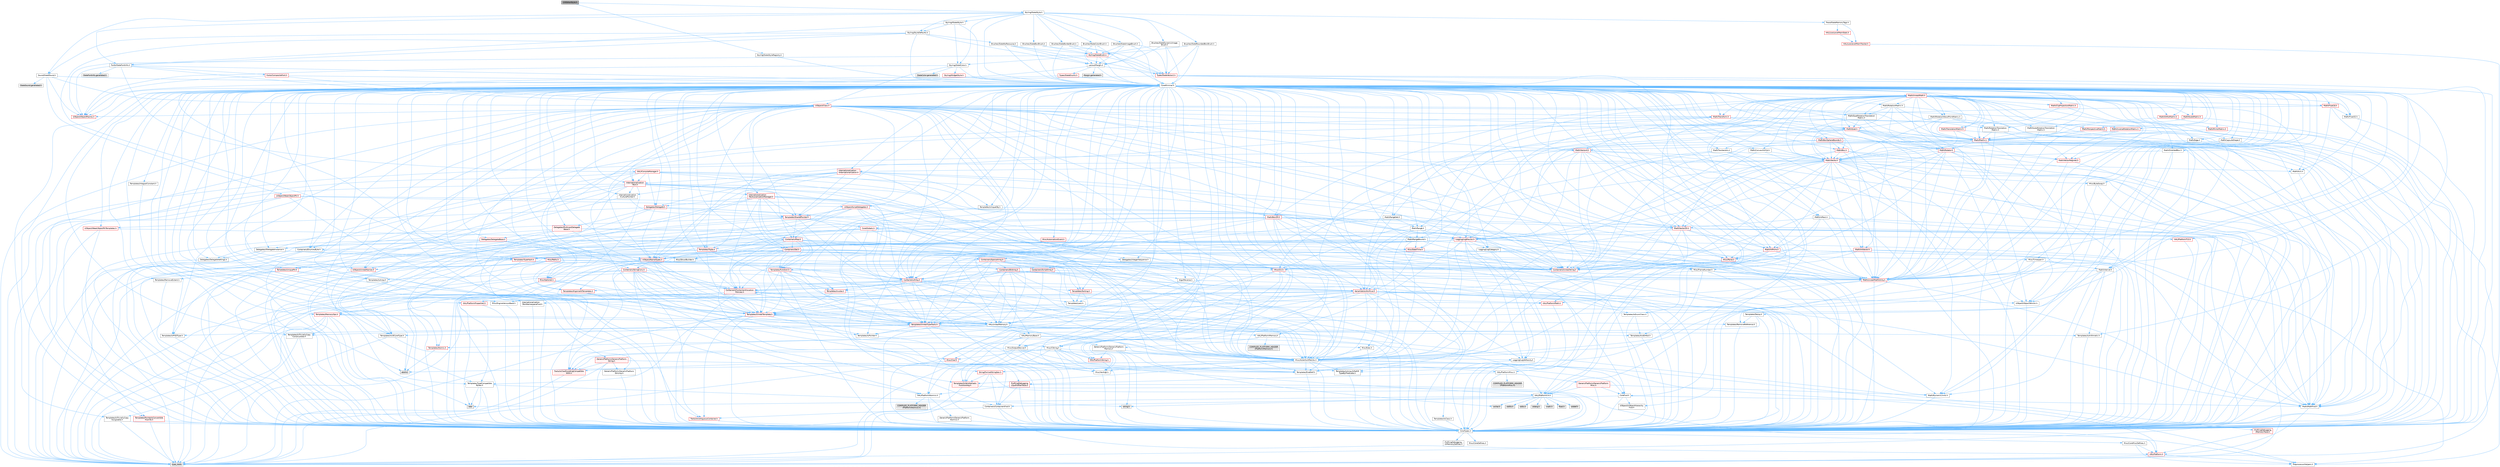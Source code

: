 digraph "UVEditorStyle.h"
{
 // INTERACTIVE_SVG=YES
 // LATEX_PDF_SIZE
  bgcolor="transparent";
  edge [fontname=Helvetica,fontsize=10,labelfontname=Helvetica,labelfontsize=10];
  node [fontname=Helvetica,fontsize=10,shape=box,height=0.2,width=0.4];
  Node1 [id="Node000001",label="UVEditorStyle.h",height=0.2,width=0.4,color="gray40", fillcolor="grey60", style="filled", fontcolor="black",tooltip=" "];
  Node1 -> Node2 [id="edge1_Node000001_Node000002",color="steelblue1",style="solid",tooltip=" "];
  Node2 [id="Node000002",label="Styling/SlateStyle.h",height=0.2,width=0.4,color="grey40", fillcolor="white", style="filled",URL="$d9/d35/SlateStyle_8h.html",tooltip=" "];
  Node2 -> Node3 [id="edge2_Node000002_Node000003",color="steelblue1",style="solid",tooltip=" "];
  Node3 [id="Node000003",label="CoreMinimal.h",height=0.2,width=0.4,color="grey40", fillcolor="white", style="filled",URL="$d7/d67/CoreMinimal_8h.html",tooltip=" "];
  Node3 -> Node4 [id="edge3_Node000003_Node000004",color="steelblue1",style="solid",tooltip=" "];
  Node4 [id="Node000004",label="CoreTypes.h",height=0.2,width=0.4,color="grey40", fillcolor="white", style="filled",URL="$dc/dec/CoreTypes_8h.html",tooltip=" "];
  Node4 -> Node5 [id="edge4_Node000004_Node000005",color="steelblue1",style="solid",tooltip=" "];
  Node5 [id="Node000005",label="HAL/Platform.h",height=0.2,width=0.4,color="red", fillcolor="#FFF0F0", style="filled",URL="$d9/dd0/Platform_8h.html",tooltip=" "];
  Node5 -> Node8 [id="edge5_Node000005_Node000008",color="steelblue1",style="solid",tooltip=" "];
  Node8 [id="Node000008",label="type_traits",height=0.2,width=0.4,color="grey60", fillcolor="#E0E0E0", style="filled",tooltip=" "];
  Node5 -> Node9 [id="edge6_Node000005_Node000009",color="steelblue1",style="solid",tooltip=" "];
  Node9 [id="Node000009",label="PreprocessorHelpers.h",height=0.2,width=0.4,color="grey40", fillcolor="white", style="filled",URL="$db/ddb/PreprocessorHelpers_8h.html",tooltip=" "];
  Node4 -> Node15 [id="edge7_Node000004_Node000015",color="steelblue1",style="solid",tooltip=" "];
  Node15 [id="Node000015",label="ProfilingDebugging\l/UMemoryDefines.h",height=0.2,width=0.4,color="grey40", fillcolor="white", style="filled",URL="$d2/da2/UMemoryDefines_8h.html",tooltip=" "];
  Node4 -> Node16 [id="edge8_Node000004_Node000016",color="steelblue1",style="solid",tooltip=" "];
  Node16 [id="Node000016",label="Misc/CoreMiscDefines.h",height=0.2,width=0.4,color="grey40", fillcolor="white", style="filled",URL="$da/d38/CoreMiscDefines_8h.html",tooltip=" "];
  Node16 -> Node5 [id="edge9_Node000016_Node000005",color="steelblue1",style="solid",tooltip=" "];
  Node16 -> Node9 [id="edge10_Node000016_Node000009",color="steelblue1",style="solid",tooltip=" "];
  Node4 -> Node17 [id="edge11_Node000004_Node000017",color="steelblue1",style="solid",tooltip=" "];
  Node17 [id="Node000017",label="Misc/CoreDefines.h",height=0.2,width=0.4,color="grey40", fillcolor="white", style="filled",URL="$d3/dd2/CoreDefines_8h.html",tooltip=" "];
  Node3 -> Node18 [id="edge12_Node000003_Node000018",color="steelblue1",style="solid",tooltip=" "];
  Node18 [id="Node000018",label="CoreFwd.h",height=0.2,width=0.4,color="grey40", fillcolor="white", style="filled",URL="$d1/d1e/CoreFwd_8h.html",tooltip=" "];
  Node18 -> Node4 [id="edge13_Node000018_Node000004",color="steelblue1",style="solid",tooltip=" "];
  Node18 -> Node19 [id="edge14_Node000018_Node000019",color="steelblue1",style="solid",tooltip=" "];
  Node19 [id="Node000019",label="Containers/ContainersFwd.h",height=0.2,width=0.4,color="grey40", fillcolor="white", style="filled",URL="$d4/d0a/ContainersFwd_8h.html",tooltip=" "];
  Node19 -> Node5 [id="edge15_Node000019_Node000005",color="steelblue1",style="solid",tooltip=" "];
  Node19 -> Node4 [id="edge16_Node000019_Node000004",color="steelblue1",style="solid",tooltip=" "];
  Node19 -> Node20 [id="edge17_Node000019_Node000020",color="steelblue1",style="solid",tooltip=" "];
  Node20 [id="Node000020",label="Traits/IsContiguousContainer.h",height=0.2,width=0.4,color="red", fillcolor="#FFF0F0", style="filled",URL="$d5/d3c/IsContiguousContainer_8h.html",tooltip=" "];
  Node20 -> Node4 [id="edge18_Node000020_Node000004",color="steelblue1",style="solid",tooltip=" "];
  Node18 -> Node23 [id="edge19_Node000018_Node000023",color="steelblue1",style="solid",tooltip=" "];
  Node23 [id="Node000023",label="Math/MathFwd.h",height=0.2,width=0.4,color="grey40", fillcolor="white", style="filled",URL="$d2/d10/MathFwd_8h.html",tooltip=" "];
  Node23 -> Node5 [id="edge20_Node000023_Node000005",color="steelblue1",style="solid",tooltip=" "];
  Node18 -> Node24 [id="edge21_Node000018_Node000024",color="steelblue1",style="solid",tooltip=" "];
  Node24 [id="Node000024",label="UObject/UObjectHierarchy\lFwd.h",height=0.2,width=0.4,color="grey40", fillcolor="white", style="filled",URL="$d3/d13/UObjectHierarchyFwd_8h.html",tooltip=" "];
  Node3 -> Node24 [id="edge22_Node000003_Node000024",color="steelblue1",style="solid",tooltip=" "];
  Node3 -> Node19 [id="edge23_Node000003_Node000019",color="steelblue1",style="solid",tooltip=" "];
  Node3 -> Node25 [id="edge24_Node000003_Node000025",color="steelblue1",style="solid",tooltip=" "];
  Node25 [id="Node000025",label="Misc/VarArgs.h",height=0.2,width=0.4,color="grey40", fillcolor="white", style="filled",URL="$d5/d6f/VarArgs_8h.html",tooltip=" "];
  Node25 -> Node4 [id="edge25_Node000025_Node000004",color="steelblue1",style="solid",tooltip=" "];
  Node3 -> Node26 [id="edge26_Node000003_Node000026",color="steelblue1",style="solid",tooltip=" "];
  Node26 [id="Node000026",label="Logging/LogVerbosity.h",height=0.2,width=0.4,color="grey40", fillcolor="white", style="filled",URL="$d2/d8f/LogVerbosity_8h.html",tooltip=" "];
  Node26 -> Node4 [id="edge27_Node000026_Node000004",color="steelblue1",style="solid",tooltip=" "];
  Node3 -> Node27 [id="edge28_Node000003_Node000027",color="steelblue1",style="solid",tooltip=" "];
  Node27 [id="Node000027",label="Misc/OutputDevice.h",height=0.2,width=0.4,color="grey40", fillcolor="white", style="filled",URL="$d7/d32/OutputDevice_8h.html",tooltip=" "];
  Node27 -> Node18 [id="edge29_Node000027_Node000018",color="steelblue1",style="solid",tooltip=" "];
  Node27 -> Node4 [id="edge30_Node000027_Node000004",color="steelblue1",style="solid",tooltip=" "];
  Node27 -> Node26 [id="edge31_Node000027_Node000026",color="steelblue1",style="solid",tooltip=" "];
  Node27 -> Node25 [id="edge32_Node000027_Node000025",color="steelblue1",style="solid",tooltip=" "];
  Node27 -> Node28 [id="edge33_Node000027_Node000028",color="steelblue1",style="solid",tooltip=" "];
  Node28 [id="Node000028",label="Templates/IsArrayOrRefOf\lTypeByPredicate.h",height=0.2,width=0.4,color="grey40", fillcolor="white", style="filled",URL="$d6/da1/IsArrayOrRefOfTypeByPredicate_8h.html",tooltip=" "];
  Node28 -> Node4 [id="edge34_Node000028_Node000004",color="steelblue1",style="solid",tooltip=" "];
  Node27 -> Node29 [id="edge35_Node000027_Node000029",color="steelblue1",style="solid",tooltip=" "];
  Node29 [id="Node000029",label="Templates/IsValidVariadic\lFunctionArg.h",height=0.2,width=0.4,color="red", fillcolor="#FFF0F0", style="filled",URL="$d0/dc8/IsValidVariadicFunctionArg_8h.html",tooltip=" "];
  Node29 -> Node4 [id="edge36_Node000029_Node000004",color="steelblue1",style="solid",tooltip=" "];
  Node29 -> Node8 [id="edge37_Node000029_Node000008",color="steelblue1",style="solid",tooltip=" "];
  Node27 -> Node31 [id="edge38_Node000027_Node000031",color="steelblue1",style="solid",tooltip=" "];
  Node31 [id="Node000031",label="Traits/IsCharEncodingCompatible\lWith.h",height=0.2,width=0.4,color="red", fillcolor="#FFF0F0", style="filled",URL="$df/dd1/IsCharEncodingCompatibleWith_8h.html",tooltip=" "];
  Node31 -> Node8 [id="edge39_Node000031_Node000008",color="steelblue1",style="solid",tooltip=" "];
  Node3 -> Node33 [id="edge40_Node000003_Node000033",color="steelblue1",style="solid",tooltip=" "];
  Node33 [id="Node000033",label="HAL/PlatformCrt.h",height=0.2,width=0.4,color="grey40", fillcolor="white", style="filled",URL="$d8/d75/PlatformCrt_8h.html",tooltip=" "];
  Node33 -> Node34 [id="edge41_Node000033_Node000034",color="steelblue1",style="solid",tooltip=" "];
  Node34 [id="Node000034",label="new",height=0.2,width=0.4,color="grey60", fillcolor="#E0E0E0", style="filled",tooltip=" "];
  Node33 -> Node35 [id="edge42_Node000033_Node000035",color="steelblue1",style="solid",tooltip=" "];
  Node35 [id="Node000035",label="wchar.h",height=0.2,width=0.4,color="grey60", fillcolor="#E0E0E0", style="filled",tooltip=" "];
  Node33 -> Node36 [id="edge43_Node000033_Node000036",color="steelblue1",style="solid",tooltip=" "];
  Node36 [id="Node000036",label="stddef.h",height=0.2,width=0.4,color="grey60", fillcolor="#E0E0E0", style="filled",tooltip=" "];
  Node33 -> Node37 [id="edge44_Node000033_Node000037",color="steelblue1",style="solid",tooltip=" "];
  Node37 [id="Node000037",label="stdlib.h",height=0.2,width=0.4,color="grey60", fillcolor="#E0E0E0", style="filled",tooltip=" "];
  Node33 -> Node38 [id="edge45_Node000033_Node000038",color="steelblue1",style="solid",tooltip=" "];
  Node38 [id="Node000038",label="stdio.h",height=0.2,width=0.4,color="grey60", fillcolor="#E0E0E0", style="filled",tooltip=" "];
  Node33 -> Node39 [id="edge46_Node000033_Node000039",color="steelblue1",style="solid",tooltip=" "];
  Node39 [id="Node000039",label="stdarg.h",height=0.2,width=0.4,color="grey60", fillcolor="#E0E0E0", style="filled",tooltip=" "];
  Node33 -> Node40 [id="edge47_Node000033_Node000040",color="steelblue1",style="solid",tooltip=" "];
  Node40 [id="Node000040",label="math.h",height=0.2,width=0.4,color="grey60", fillcolor="#E0E0E0", style="filled",tooltip=" "];
  Node33 -> Node41 [id="edge48_Node000033_Node000041",color="steelblue1",style="solid",tooltip=" "];
  Node41 [id="Node000041",label="float.h",height=0.2,width=0.4,color="grey60", fillcolor="#E0E0E0", style="filled",tooltip=" "];
  Node33 -> Node42 [id="edge49_Node000033_Node000042",color="steelblue1",style="solid",tooltip=" "];
  Node42 [id="Node000042",label="string.h",height=0.2,width=0.4,color="grey60", fillcolor="#E0E0E0", style="filled",tooltip=" "];
  Node3 -> Node43 [id="edge50_Node000003_Node000043",color="steelblue1",style="solid",tooltip=" "];
  Node43 [id="Node000043",label="HAL/PlatformMisc.h",height=0.2,width=0.4,color="grey40", fillcolor="white", style="filled",URL="$d0/df5/PlatformMisc_8h.html",tooltip=" "];
  Node43 -> Node4 [id="edge51_Node000043_Node000004",color="steelblue1",style="solid",tooltip=" "];
  Node43 -> Node44 [id="edge52_Node000043_Node000044",color="steelblue1",style="solid",tooltip=" "];
  Node44 [id="Node000044",label="GenericPlatform/GenericPlatform\lMisc.h",height=0.2,width=0.4,color="red", fillcolor="#FFF0F0", style="filled",URL="$db/d9a/GenericPlatformMisc_8h.html",tooltip=" "];
  Node44 -> Node18 [id="edge53_Node000044_Node000018",color="steelblue1",style="solid",tooltip=" "];
  Node44 -> Node4 [id="edge54_Node000044_Node000004",color="steelblue1",style="solid",tooltip=" "];
  Node44 -> Node33 [id="edge55_Node000044_Node000033",color="steelblue1",style="solid",tooltip=" "];
  Node44 -> Node48 [id="edge56_Node000044_Node000048",color="steelblue1",style="solid",tooltip=" "];
  Node48 [id="Node000048",label="Math/NumericLimits.h",height=0.2,width=0.4,color="grey40", fillcolor="white", style="filled",URL="$df/d1b/NumericLimits_8h.html",tooltip=" "];
  Node48 -> Node4 [id="edge57_Node000048_Node000004",color="steelblue1",style="solid",tooltip=" "];
  Node43 -> Node53 [id="edge58_Node000043_Node000053",color="steelblue1",style="solid",tooltip=" "];
  Node53 [id="Node000053",label="COMPILED_PLATFORM_HEADER\l(PlatformMisc.h)",height=0.2,width=0.4,color="grey60", fillcolor="#E0E0E0", style="filled",tooltip=" "];
  Node43 -> Node54 [id="edge59_Node000043_Node000054",color="steelblue1",style="solid",tooltip=" "];
  Node54 [id="Node000054",label="ProfilingDebugging\l/CpuProfilerTrace.h",height=0.2,width=0.4,color="red", fillcolor="#FFF0F0", style="filled",URL="$da/dcb/CpuProfilerTrace_8h.html",tooltip=" "];
  Node54 -> Node4 [id="edge60_Node000054_Node000004",color="steelblue1",style="solid",tooltip=" "];
  Node54 -> Node19 [id="edge61_Node000054_Node000019",color="steelblue1",style="solid",tooltip=" "];
  Node54 -> Node55 [id="edge62_Node000054_Node000055",color="steelblue1",style="solid",tooltip=" "];
  Node55 [id="Node000055",label="HAL/PlatformAtomics.h",height=0.2,width=0.4,color="grey40", fillcolor="white", style="filled",URL="$d3/d36/PlatformAtomics_8h.html",tooltip=" "];
  Node55 -> Node4 [id="edge63_Node000055_Node000004",color="steelblue1",style="solid",tooltip=" "];
  Node55 -> Node56 [id="edge64_Node000055_Node000056",color="steelblue1",style="solid",tooltip=" "];
  Node56 [id="Node000056",label="GenericPlatform/GenericPlatform\lAtomics.h",height=0.2,width=0.4,color="grey40", fillcolor="white", style="filled",URL="$da/d72/GenericPlatformAtomics_8h.html",tooltip=" "];
  Node56 -> Node4 [id="edge65_Node000056_Node000004",color="steelblue1",style="solid",tooltip=" "];
  Node55 -> Node57 [id="edge66_Node000055_Node000057",color="steelblue1",style="solid",tooltip=" "];
  Node57 [id="Node000057",label="COMPILED_PLATFORM_HEADER\l(PlatformAtomics.h)",height=0.2,width=0.4,color="grey60", fillcolor="#E0E0E0", style="filled",tooltip=" "];
  Node54 -> Node9 [id="edge67_Node000054_Node000009",color="steelblue1",style="solid",tooltip=" "];
  Node3 -> Node62 [id="edge68_Node000003_Node000062",color="steelblue1",style="solid",tooltip=" "];
  Node62 [id="Node000062",label="Misc/AssertionMacros.h",height=0.2,width=0.4,color="grey40", fillcolor="white", style="filled",URL="$d0/dfa/AssertionMacros_8h.html",tooltip=" "];
  Node62 -> Node4 [id="edge69_Node000062_Node000004",color="steelblue1",style="solid",tooltip=" "];
  Node62 -> Node5 [id="edge70_Node000062_Node000005",color="steelblue1",style="solid",tooltip=" "];
  Node62 -> Node43 [id="edge71_Node000062_Node000043",color="steelblue1",style="solid",tooltip=" "];
  Node62 -> Node9 [id="edge72_Node000062_Node000009",color="steelblue1",style="solid",tooltip=" "];
  Node62 -> Node63 [id="edge73_Node000062_Node000063",color="steelblue1",style="solid",tooltip=" "];
  Node63 [id="Node000063",label="Templates/EnableIf.h",height=0.2,width=0.4,color="grey40", fillcolor="white", style="filled",URL="$d7/d60/EnableIf_8h.html",tooltip=" "];
  Node63 -> Node4 [id="edge74_Node000063_Node000004",color="steelblue1",style="solid",tooltip=" "];
  Node62 -> Node28 [id="edge75_Node000062_Node000028",color="steelblue1",style="solid",tooltip=" "];
  Node62 -> Node29 [id="edge76_Node000062_Node000029",color="steelblue1",style="solid",tooltip=" "];
  Node62 -> Node31 [id="edge77_Node000062_Node000031",color="steelblue1",style="solid",tooltip=" "];
  Node62 -> Node25 [id="edge78_Node000062_Node000025",color="steelblue1",style="solid",tooltip=" "];
  Node62 -> Node64 [id="edge79_Node000062_Node000064",color="steelblue1",style="solid",tooltip=" "];
  Node64 [id="Node000064",label="String/FormatStringSan.h",height=0.2,width=0.4,color="red", fillcolor="#FFF0F0", style="filled",URL="$d3/d8b/FormatStringSan_8h.html",tooltip=" "];
  Node64 -> Node8 [id="edge80_Node000064_Node000008",color="steelblue1",style="solid",tooltip=" "];
  Node64 -> Node4 [id="edge81_Node000064_Node000004",color="steelblue1",style="solid",tooltip=" "];
  Node64 -> Node29 [id="edge82_Node000064_Node000029",color="steelblue1",style="solid",tooltip=" "];
  Node64 -> Node19 [id="edge83_Node000064_Node000019",color="steelblue1",style="solid",tooltip=" "];
  Node62 -> Node70 [id="edge84_Node000062_Node000070",color="steelblue1",style="solid",tooltip=" "];
  Node70 [id="Node000070",label="atomic",height=0.2,width=0.4,color="grey60", fillcolor="#E0E0E0", style="filled",tooltip=" "];
  Node3 -> Node71 [id="edge85_Node000003_Node000071",color="steelblue1",style="solid",tooltip=" "];
  Node71 [id="Node000071",label="Templates/IsPointer.h",height=0.2,width=0.4,color="grey40", fillcolor="white", style="filled",URL="$d7/d05/IsPointer_8h.html",tooltip=" "];
  Node71 -> Node4 [id="edge86_Node000071_Node000004",color="steelblue1",style="solid",tooltip=" "];
  Node3 -> Node72 [id="edge87_Node000003_Node000072",color="steelblue1",style="solid",tooltip=" "];
  Node72 [id="Node000072",label="HAL/PlatformMemory.h",height=0.2,width=0.4,color="grey40", fillcolor="white", style="filled",URL="$de/d68/PlatformMemory_8h.html",tooltip=" "];
  Node72 -> Node4 [id="edge88_Node000072_Node000004",color="steelblue1",style="solid",tooltip=" "];
  Node72 -> Node73 [id="edge89_Node000072_Node000073",color="steelblue1",style="solid",tooltip=" "];
  Node73 [id="Node000073",label="GenericPlatform/GenericPlatform\lMemory.h",height=0.2,width=0.4,color="grey40", fillcolor="white", style="filled",URL="$dd/d22/GenericPlatformMemory_8h.html",tooltip=" "];
  Node73 -> Node18 [id="edge90_Node000073_Node000018",color="steelblue1",style="solid",tooltip=" "];
  Node73 -> Node4 [id="edge91_Node000073_Node000004",color="steelblue1",style="solid",tooltip=" "];
  Node73 -> Node74 [id="edge92_Node000073_Node000074",color="steelblue1",style="solid",tooltip=" "];
  Node74 [id="Node000074",label="HAL/PlatformString.h",height=0.2,width=0.4,color="red", fillcolor="#FFF0F0", style="filled",URL="$db/db5/PlatformString_8h.html",tooltip=" "];
  Node74 -> Node4 [id="edge93_Node000074_Node000004",color="steelblue1",style="solid",tooltip=" "];
  Node73 -> Node42 [id="edge94_Node000073_Node000042",color="steelblue1",style="solid",tooltip=" "];
  Node73 -> Node35 [id="edge95_Node000073_Node000035",color="steelblue1",style="solid",tooltip=" "];
  Node72 -> Node76 [id="edge96_Node000072_Node000076",color="steelblue1",style="solid",tooltip=" "];
  Node76 [id="Node000076",label="COMPILED_PLATFORM_HEADER\l(PlatformMemory.h)",height=0.2,width=0.4,color="grey60", fillcolor="#E0E0E0", style="filled",tooltip=" "];
  Node3 -> Node55 [id="edge97_Node000003_Node000055",color="steelblue1",style="solid",tooltip=" "];
  Node3 -> Node77 [id="edge98_Node000003_Node000077",color="steelblue1",style="solid",tooltip=" "];
  Node77 [id="Node000077",label="Misc/Exec.h",height=0.2,width=0.4,color="grey40", fillcolor="white", style="filled",URL="$de/ddb/Exec_8h.html",tooltip=" "];
  Node77 -> Node4 [id="edge99_Node000077_Node000004",color="steelblue1",style="solid",tooltip=" "];
  Node77 -> Node62 [id="edge100_Node000077_Node000062",color="steelblue1",style="solid",tooltip=" "];
  Node3 -> Node78 [id="edge101_Node000003_Node000078",color="steelblue1",style="solid",tooltip=" "];
  Node78 [id="Node000078",label="HAL/MemoryBase.h",height=0.2,width=0.4,color="grey40", fillcolor="white", style="filled",URL="$d6/d9f/MemoryBase_8h.html",tooltip=" "];
  Node78 -> Node4 [id="edge102_Node000078_Node000004",color="steelblue1",style="solid",tooltip=" "];
  Node78 -> Node55 [id="edge103_Node000078_Node000055",color="steelblue1",style="solid",tooltip=" "];
  Node78 -> Node33 [id="edge104_Node000078_Node000033",color="steelblue1",style="solid",tooltip=" "];
  Node78 -> Node77 [id="edge105_Node000078_Node000077",color="steelblue1",style="solid",tooltip=" "];
  Node78 -> Node27 [id="edge106_Node000078_Node000027",color="steelblue1",style="solid",tooltip=" "];
  Node78 -> Node79 [id="edge107_Node000078_Node000079",color="steelblue1",style="solid",tooltip=" "];
  Node79 [id="Node000079",label="Templates/Atomic.h",height=0.2,width=0.4,color="red", fillcolor="#FFF0F0", style="filled",URL="$d3/d91/Atomic_8h.html",tooltip=" "];
  Node79 -> Node70 [id="edge108_Node000079_Node000070",color="steelblue1",style="solid",tooltip=" "];
  Node3 -> Node88 [id="edge109_Node000003_Node000088",color="steelblue1",style="solid",tooltip=" "];
  Node88 [id="Node000088",label="HAL/UnrealMemory.h",height=0.2,width=0.4,color="grey40", fillcolor="white", style="filled",URL="$d9/d96/UnrealMemory_8h.html",tooltip=" "];
  Node88 -> Node4 [id="edge110_Node000088_Node000004",color="steelblue1",style="solid",tooltip=" "];
  Node88 -> Node73 [id="edge111_Node000088_Node000073",color="steelblue1",style="solid",tooltip=" "];
  Node88 -> Node78 [id="edge112_Node000088_Node000078",color="steelblue1",style="solid",tooltip=" "];
  Node88 -> Node72 [id="edge113_Node000088_Node000072",color="steelblue1",style="solid",tooltip=" "];
  Node88 -> Node89 [id="edge114_Node000088_Node000089",color="steelblue1",style="solid",tooltip=" "];
  Node89 [id="Node000089",label="ProfilingDebugging\l/MemoryTrace.h",height=0.2,width=0.4,color="red", fillcolor="#FFF0F0", style="filled",URL="$da/dd7/MemoryTrace_8h.html",tooltip=" "];
  Node89 -> Node5 [id="edge115_Node000089_Node000005",color="steelblue1",style="solid",tooltip=" "];
  Node88 -> Node71 [id="edge116_Node000088_Node000071",color="steelblue1",style="solid",tooltip=" "];
  Node3 -> Node90 [id="edge117_Node000003_Node000090",color="steelblue1",style="solid",tooltip=" "];
  Node90 [id="Node000090",label="Templates/IsArithmetic.h",height=0.2,width=0.4,color="grey40", fillcolor="white", style="filled",URL="$d2/d5d/IsArithmetic_8h.html",tooltip=" "];
  Node90 -> Node4 [id="edge118_Node000090_Node000004",color="steelblue1",style="solid",tooltip=" "];
  Node3 -> Node84 [id="edge119_Node000003_Node000084",color="steelblue1",style="solid",tooltip=" "];
  Node84 [id="Node000084",label="Templates/AndOrNot.h",height=0.2,width=0.4,color="grey40", fillcolor="white", style="filled",URL="$db/d0a/AndOrNot_8h.html",tooltip=" "];
  Node84 -> Node4 [id="edge120_Node000084_Node000004",color="steelblue1",style="solid",tooltip=" "];
  Node3 -> Node91 [id="edge121_Node000003_Node000091",color="steelblue1",style="solid",tooltip=" "];
  Node91 [id="Node000091",label="Templates/IsPODType.h",height=0.2,width=0.4,color="grey40", fillcolor="white", style="filled",URL="$d7/db1/IsPODType_8h.html",tooltip=" "];
  Node91 -> Node4 [id="edge122_Node000091_Node000004",color="steelblue1",style="solid",tooltip=" "];
  Node3 -> Node92 [id="edge123_Node000003_Node000092",color="steelblue1",style="solid",tooltip=" "];
  Node92 [id="Node000092",label="Templates/IsUECoreType.h",height=0.2,width=0.4,color="grey40", fillcolor="white", style="filled",URL="$d1/db8/IsUECoreType_8h.html",tooltip=" "];
  Node92 -> Node4 [id="edge124_Node000092_Node000004",color="steelblue1",style="solid",tooltip=" "];
  Node92 -> Node8 [id="edge125_Node000092_Node000008",color="steelblue1",style="solid",tooltip=" "];
  Node3 -> Node85 [id="edge126_Node000003_Node000085",color="steelblue1",style="solid",tooltip=" "];
  Node85 [id="Node000085",label="Templates/IsTriviallyCopy\lConstructible.h",height=0.2,width=0.4,color="grey40", fillcolor="white", style="filled",URL="$d3/d78/IsTriviallyCopyConstructible_8h.html",tooltip=" "];
  Node85 -> Node4 [id="edge127_Node000085_Node000004",color="steelblue1",style="solid",tooltip=" "];
  Node85 -> Node8 [id="edge128_Node000085_Node000008",color="steelblue1",style="solid",tooltip=" "];
  Node3 -> Node93 [id="edge129_Node000003_Node000093",color="steelblue1",style="solid",tooltip=" "];
  Node93 [id="Node000093",label="Templates/UnrealTypeTraits.h",height=0.2,width=0.4,color="red", fillcolor="#FFF0F0", style="filled",URL="$d2/d2d/UnrealTypeTraits_8h.html",tooltip=" "];
  Node93 -> Node4 [id="edge130_Node000093_Node000004",color="steelblue1",style="solid",tooltip=" "];
  Node93 -> Node71 [id="edge131_Node000093_Node000071",color="steelblue1",style="solid",tooltip=" "];
  Node93 -> Node62 [id="edge132_Node000093_Node000062",color="steelblue1",style="solid",tooltip=" "];
  Node93 -> Node84 [id="edge133_Node000093_Node000084",color="steelblue1",style="solid",tooltip=" "];
  Node93 -> Node63 [id="edge134_Node000093_Node000063",color="steelblue1",style="solid",tooltip=" "];
  Node93 -> Node90 [id="edge135_Node000093_Node000090",color="steelblue1",style="solid",tooltip=" "];
  Node93 -> Node91 [id="edge136_Node000093_Node000091",color="steelblue1",style="solid",tooltip=" "];
  Node93 -> Node92 [id="edge137_Node000093_Node000092",color="steelblue1",style="solid",tooltip=" "];
  Node93 -> Node85 [id="edge138_Node000093_Node000085",color="steelblue1",style="solid",tooltip=" "];
  Node3 -> Node63 [id="edge139_Node000003_Node000063",color="steelblue1",style="solid",tooltip=" "];
  Node3 -> Node95 [id="edge140_Node000003_Node000095",color="steelblue1",style="solid",tooltip=" "];
  Node95 [id="Node000095",label="Templates/RemoveReference.h",height=0.2,width=0.4,color="grey40", fillcolor="white", style="filled",URL="$da/dbe/RemoveReference_8h.html",tooltip=" "];
  Node95 -> Node4 [id="edge141_Node000095_Node000004",color="steelblue1",style="solid",tooltip=" "];
  Node3 -> Node96 [id="edge142_Node000003_Node000096",color="steelblue1",style="solid",tooltip=" "];
  Node96 [id="Node000096",label="Templates/IntegralConstant.h",height=0.2,width=0.4,color="grey40", fillcolor="white", style="filled",URL="$db/d1b/IntegralConstant_8h.html",tooltip=" "];
  Node96 -> Node4 [id="edge143_Node000096_Node000004",color="steelblue1",style="solid",tooltip=" "];
  Node3 -> Node97 [id="edge144_Node000003_Node000097",color="steelblue1",style="solid",tooltip=" "];
  Node97 [id="Node000097",label="Templates/IsClass.h",height=0.2,width=0.4,color="grey40", fillcolor="white", style="filled",URL="$db/dcb/IsClass_8h.html",tooltip=" "];
  Node97 -> Node4 [id="edge145_Node000097_Node000004",color="steelblue1",style="solid",tooltip=" "];
  Node3 -> Node98 [id="edge146_Node000003_Node000098",color="steelblue1",style="solid",tooltip=" "];
  Node98 [id="Node000098",label="Templates/TypeCompatible\lBytes.h",height=0.2,width=0.4,color="grey40", fillcolor="white", style="filled",URL="$df/d0a/TypeCompatibleBytes_8h.html",tooltip=" "];
  Node98 -> Node4 [id="edge147_Node000098_Node000004",color="steelblue1",style="solid",tooltip=" "];
  Node98 -> Node42 [id="edge148_Node000098_Node000042",color="steelblue1",style="solid",tooltip=" "];
  Node98 -> Node34 [id="edge149_Node000098_Node000034",color="steelblue1",style="solid",tooltip=" "];
  Node98 -> Node8 [id="edge150_Node000098_Node000008",color="steelblue1",style="solid",tooltip=" "];
  Node3 -> Node20 [id="edge151_Node000003_Node000020",color="steelblue1",style="solid",tooltip=" "];
  Node3 -> Node99 [id="edge152_Node000003_Node000099",color="steelblue1",style="solid",tooltip=" "];
  Node99 [id="Node000099",label="Templates/UnrealTemplate.h",height=0.2,width=0.4,color="red", fillcolor="#FFF0F0", style="filled",URL="$d4/d24/UnrealTemplate_8h.html",tooltip=" "];
  Node99 -> Node4 [id="edge153_Node000099_Node000004",color="steelblue1",style="solid",tooltip=" "];
  Node99 -> Node71 [id="edge154_Node000099_Node000071",color="steelblue1",style="solid",tooltip=" "];
  Node99 -> Node88 [id="edge155_Node000099_Node000088",color="steelblue1",style="solid",tooltip=" "];
  Node99 -> Node93 [id="edge156_Node000099_Node000093",color="steelblue1",style="solid",tooltip=" "];
  Node99 -> Node95 [id="edge157_Node000099_Node000095",color="steelblue1",style="solid",tooltip=" "];
  Node99 -> Node98 [id="edge158_Node000099_Node000098",color="steelblue1",style="solid",tooltip=" "];
  Node99 -> Node20 [id="edge159_Node000099_Node000020",color="steelblue1",style="solid",tooltip=" "];
  Node99 -> Node8 [id="edge160_Node000099_Node000008",color="steelblue1",style="solid",tooltip=" "];
  Node3 -> Node48 [id="edge161_Node000003_Node000048",color="steelblue1",style="solid",tooltip=" "];
  Node3 -> Node103 [id="edge162_Node000003_Node000103",color="steelblue1",style="solid",tooltip=" "];
  Node103 [id="Node000103",label="HAL/PlatformMath.h",height=0.2,width=0.4,color="red", fillcolor="#FFF0F0", style="filled",URL="$dc/d53/PlatformMath_8h.html",tooltip=" "];
  Node103 -> Node4 [id="edge163_Node000103_Node000004",color="steelblue1",style="solid",tooltip=" "];
  Node3 -> Node86 [id="edge164_Node000003_Node000086",color="steelblue1",style="solid",tooltip=" "];
  Node86 [id="Node000086",label="Templates/IsTriviallyCopy\lAssignable.h",height=0.2,width=0.4,color="grey40", fillcolor="white", style="filled",URL="$d2/df2/IsTriviallyCopyAssignable_8h.html",tooltip=" "];
  Node86 -> Node4 [id="edge165_Node000086_Node000004",color="steelblue1",style="solid",tooltip=" "];
  Node86 -> Node8 [id="edge166_Node000086_Node000008",color="steelblue1",style="solid",tooltip=" "];
  Node3 -> Node111 [id="edge167_Node000003_Node000111",color="steelblue1",style="solid",tooltip=" "];
  Node111 [id="Node000111",label="Templates/MemoryOps.h",height=0.2,width=0.4,color="red", fillcolor="#FFF0F0", style="filled",URL="$db/dea/MemoryOps_8h.html",tooltip=" "];
  Node111 -> Node4 [id="edge168_Node000111_Node000004",color="steelblue1",style="solid",tooltip=" "];
  Node111 -> Node88 [id="edge169_Node000111_Node000088",color="steelblue1",style="solid",tooltip=" "];
  Node111 -> Node86 [id="edge170_Node000111_Node000086",color="steelblue1",style="solid",tooltip=" "];
  Node111 -> Node85 [id="edge171_Node000111_Node000085",color="steelblue1",style="solid",tooltip=" "];
  Node111 -> Node93 [id="edge172_Node000111_Node000093",color="steelblue1",style="solid",tooltip=" "];
  Node111 -> Node34 [id="edge173_Node000111_Node000034",color="steelblue1",style="solid",tooltip=" "];
  Node111 -> Node8 [id="edge174_Node000111_Node000008",color="steelblue1",style="solid",tooltip=" "];
  Node3 -> Node112 [id="edge175_Node000003_Node000112",color="steelblue1",style="solid",tooltip=" "];
  Node112 [id="Node000112",label="Containers/ContainerAllocation\lPolicies.h",height=0.2,width=0.4,color="red", fillcolor="#FFF0F0", style="filled",URL="$d7/dff/ContainerAllocationPolicies_8h.html",tooltip=" "];
  Node112 -> Node4 [id="edge176_Node000112_Node000004",color="steelblue1",style="solid",tooltip=" "];
  Node112 -> Node112 [id="edge177_Node000112_Node000112",color="steelblue1",style="solid",tooltip=" "];
  Node112 -> Node103 [id="edge178_Node000112_Node000103",color="steelblue1",style="solid",tooltip=" "];
  Node112 -> Node88 [id="edge179_Node000112_Node000088",color="steelblue1",style="solid",tooltip=" "];
  Node112 -> Node48 [id="edge180_Node000112_Node000048",color="steelblue1",style="solid",tooltip=" "];
  Node112 -> Node62 [id="edge181_Node000112_Node000062",color="steelblue1",style="solid",tooltip=" "];
  Node112 -> Node111 [id="edge182_Node000112_Node000111",color="steelblue1",style="solid",tooltip=" "];
  Node112 -> Node98 [id="edge183_Node000112_Node000098",color="steelblue1",style="solid",tooltip=" "];
  Node112 -> Node8 [id="edge184_Node000112_Node000008",color="steelblue1",style="solid",tooltip=" "];
  Node3 -> Node115 [id="edge185_Node000003_Node000115",color="steelblue1",style="solid",tooltip=" "];
  Node115 [id="Node000115",label="Templates/IsEnumClass.h",height=0.2,width=0.4,color="grey40", fillcolor="white", style="filled",URL="$d7/d15/IsEnumClass_8h.html",tooltip=" "];
  Node115 -> Node4 [id="edge186_Node000115_Node000004",color="steelblue1",style="solid",tooltip=" "];
  Node115 -> Node84 [id="edge187_Node000115_Node000084",color="steelblue1",style="solid",tooltip=" "];
  Node3 -> Node116 [id="edge188_Node000003_Node000116",color="steelblue1",style="solid",tooltip=" "];
  Node116 [id="Node000116",label="HAL/PlatformProperties.h",height=0.2,width=0.4,color="red", fillcolor="#FFF0F0", style="filled",URL="$d9/db0/PlatformProperties_8h.html",tooltip=" "];
  Node116 -> Node4 [id="edge189_Node000116_Node000004",color="steelblue1",style="solid",tooltip=" "];
  Node3 -> Node119 [id="edge190_Node000003_Node000119",color="steelblue1",style="solid",tooltip=" "];
  Node119 [id="Node000119",label="Misc/EngineVersionBase.h",height=0.2,width=0.4,color="grey40", fillcolor="white", style="filled",URL="$d5/d2b/EngineVersionBase_8h.html",tooltip=" "];
  Node119 -> Node4 [id="edge191_Node000119_Node000004",color="steelblue1",style="solid",tooltip=" "];
  Node3 -> Node120 [id="edge192_Node000003_Node000120",color="steelblue1",style="solid",tooltip=" "];
  Node120 [id="Node000120",label="Internationalization\l/TextNamespaceFwd.h",height=0.2,width=0.4,color="grey40", fillcolor="white", style="filled",URL="$d8/d97/TextNamespaceFwd_8h.html",tooltip=" "];
  Node120 -> Node4 [id="edge193_Node000120_Node000004",color="steelblue1",style="solid",tooltip=" "];
  Node3 -> Node121 [id="edge194_Node000003_Node000121",color="steelblue1",style="solid",tooltip=" "];
  Node121 [id="Node000121",label="Serialization/Archive.h",height=0.2,width=0.4,color="red", fillcolor="#FFF0F0", style="filled",URL="$d7/d3b/Archive_8h.html",tooltip=" "];
  Node121 -> Node18 [id="edge195_Node000121_Node000018",color="steelblue1",style="solid",tooltip=" "];
  Node121 -> Node4 [id="edge196_Node000121_Node000004",color="steelblue1",style="solid",tooltip=" "];
  Node121 -> Node116 [id="edge197_Node000121_Node000116",color="steelblue1",style="solid",tooltip=" "];
  Node121 -> Node120 [id="edge198_Node000121_Node000120",color="steelblue1",style="solid",tooltip=" "];
  Node121 -> Node23 [id="edge199_Node000121_Node000023",color="steelblue1",style="solid",tooltip=" "];
  Node121 -> Node62 [id="edge200_Node000121_Node000062",color="steelblue1",style="solid",tooltip=" "];
  Node121 -> Node119 [id="edge201_Node000121_Node000119",color="steelblue1",style="solid",tooltip=" "];
  Node121 -> Node25 [id="edge202_Node000121_Node000025",color="steelblue1",style="solid",tooltip=" "];
  Node121 -> Node63 [id="edge203_Node000121_Node000063",color="steelblue1",style="solid",tooltip=" "];
  Node121 -> Node28 [id="edge204_Node000121_Node000028",color="steelblue1",style="solid",tooltip=" "];
  Node121 -> Node115 [id="edge205_Node000121_Node000115",color="steelblue1",style="solid",tooltip=" "];
  Node121 -> Node29 [id="edge206_Node000121_Node000029",color="steelblue1",style="solid",tooltip=" "];
  Node121 -> Node99 [id="edge207_Node000121_Node000099",color="steelblue1",style="solid",tooltip=" "];
  Node121 -> Node31 [id="edge208_Node000121_Node000031",color="steelblue1",style="solid",tooltip=" "];
  Node121 -> Node124 [id="edge209_Node000121_Node000124",color="steelblue1",style="solid",tooltip=" "];
  Node124 [id="Node000124",label="UObject/ObjectVersion.h",height=0.2,width=0.4,color="grey40", fillcolor="white", style="filled",URL="$da/d63/ObjectVersion_8h.html",tooltip=" "];
  Node124 -> Node4 [id="edge210_Node000124_Node000004",color="steelblue1",style="solid",tooltip=" "];
  Node3 -> Node125 [id="edge211_Node000003_Node000125",color="steelblue1",style="solid",tooltip=" "];
  Node125 [id="Node000125",label="Templates/Less.h",height=0.2,width=0.4,color="grey40", fillcolor="white", style="filled",URL="$de/dc8/Less_8h.html",tooltip=" "];
  Node125 -> Node4 [id="edge212_Node000125_Node000004",color="steelblue1",style="solid",tooltip=" "];
  Node125 -> Node99 [id="edge213_Node000125_Node000099",color="steelblue1",style="solid",tooltip=" "];
  Node3 -> Node126 [id="edge214_Node000003_Node000126",color="steelblue1",style="solid",tooltip=" "];
  Node126 [id="Node000126",label="Templates/Sorting.h",height=0.2,width=0.4,color="red", fillcolor="#FFF0F0", style="filled",URL="$d3/d9e/Sorting_8h.html",tooltip=" "];
  Node126 -> Node4 [id="edge215_Node000126_Node000004",color="steelblue1",style="solid",tooltip=" "];
  Node126 -> Node103 [id="edge216_Node000126_Node000103",color="steelblue1",style="solid",tooltip=" "];
  Node126 -> Node125 [id="edge217_Node000126_Node000125",color="steelblue1",style="solid",tooltip=" "];
  Node3 -> Node137 [id="edge218_Node000003_Node000137",color="steelblue1",style="solid",tooltip=" "];
  Node137 [id="Node000137",label="Misc/Char.h",height=0.2,width=0.4,color="red", fillcolor="#FFF0F0", style="filled",URL="$d0/d58/Char_8h.html",tooltip=" "];
  Node137 -> Node4 [id="edge219_Node000137_Node000004",color="steelblue1",style="solid",tooltip=" "];
  Node137 -> Node8 [id="edge220_Node000137_Node000008",color="steelblue1",style="solid",tooltip=" "];
  Node3 -> Node140 [id="edge221_Node000003_Node000140",color="steelblue1",style="solid",tooltip=" "];
  Node140 [id="Node000140",label="GenericPlatform/GenericPlatform\lStricmp.h",height=0.2,width=0.4,color="grey40", fillcolor="white", style="filled",URL="$d2/d86/GenericPlatformStricmp_8h.html",tooltip=" "];
  Node140 -> Node4 [id="edge222_Node000140_Node000004",color="steelblue1",style="solid",tooltip=" "];
  Node3 -> Node141 [id="edge223_Node000003_Node000141",color="steelblue1",style="solid",tooltip=" "];
  Node141 [id="Node000141",label="GenericPlatform/GenericPlatform\lString.h",height=0.2,width=0.4,color="red", fillcolor="#FFF0F0", style="filled",URL="$dd/d20/GenericPlatformString_8h.html",tooltip=" "];
  Node141 -> Node4 [id="edge224_Node000141_Node000004",color="steelblue1",style="solid",tooltip=" "];
  Node141 -> Node140 [id="edge225_Node000141_Node000140",color="steelblue1",style="solid",tooltip=" "];
  Node141 -> Node63 [id="edge226_Node000141_Node000063",color="steelblue1",style="solid",tooltip=" "];
  Node141 -> Node31 [id="edge227_Node000141_Node000031",color="steelblue1",style="solid",tooltip=" "];
  Node141 -> Node8 [id="edge228_Node000141_Node000008",color="steelblue1",style="solid",tooltip=" "];
  Node3 -> Node74 [id="edge229_Node000003_Node000074",color="steelblue1",style="solid",tooltip=" "];
  Node3 -> Node144 [id="edge230_Node000003_Node000144",color="steelblue1",style="solid",tooltip=" "];
  Node144 [id="Node000144",label="Misc/CString.h",height=0.2,width=0.4,color="grey40", fillcolor="white", style="filled",URL="$d2/d49/CString_8h.html",tooltip=" "];
  Node144 -> Node4 [id="edge231_Node000144_Node000004",color="steelblue1",style="solid",tooltip=" "];
  Node144 -> Node33 [id="edge232_Node000144_Node000033",color="steelblue1",style="solid",tooltip=" "];
  Node144 -> Node74 [id="edge233_Node000144_Node000074",color="steelblue1",style="solid",tooltip=" "];
  Node144 -> Node62 [id="edge234_Node000144_Node000062",color="steelblue1",style="solid",tooltip=" "];
  Node144 -> Node137 [id="edge235_Node000144_Node000137",color="steelblue1",style="solid",tooltip=" "];
  Node144 -> Node25 [id="edge236_Node000144_Node000025",color="steelblue1",style="solid",tooltip=" "];
  Node144 -> Node28 [id="edge237_Node000144_Node000028",color="steelblue1",style="solid",tooltip=" "];
  Node144 -> Node29 [id="edge238_Node000144_Node000029",color="steelblue1",style="solid",tooltip=" "];
  Node144 -> Node31 [id="edge239_Node000144_Node000031",color="steelblue1",style="solid",tooltip=" "];
  Node3 -> Node145 [id="edge240_Node000003_Node000145",color="steelblue1",style="solid",tooltip=" "];
  Node145 [id="Node000145",label="Misc/Crc.h",height=0.2,width=0.4,color="red", fillcolor="#FFF0F0", style="filled",URL="$d4/dd2/Crc_8h.html",tooltip=" "];
  Node145 -> Node4 [id="edge241_Node000145_Node000004",color="steelblue1",style="solid",tooltip=" "];
  Node145 -> Node74 [id="edge242_Node000145_Node000074",color="steelblue1",style="solid",tooltip=" "];
  Node145 -> Node62 [id="edge243_Node000145_Node000062",color="steelblue1",style="solid",tooltip=" "];
  Node145 -> Node144 [id="edge244_Node000145_Node000144",color="steelblue1",style="solid",tooltip=" "];
  Node145 -> Node137 [id="edge245_Node000145_Node000137",color="steelblue1",style="solid",tooltip=" "];
  Node145 -> Node93 [id="edge246_Node000145_Node000093",color="steelblue1",style="solid",tooltip=" "];
  Node3 -> Node136 [id="edge247_Node000003_Node000136",color="steelblue1",style="solid",tooltip=" "];
  Node136 [id="Node000136",label="Math/UnrealMathUtility.h",height=0.2,width=0.4,color="red", fillcolor="#FFF0F0", style="filled",URL="$db/db8/UnrealMathUtility_8h.html",tooltip=" "];
  Node136 -> Node4 [id="edge248_Node000136_Node000004",color="steelblue1",style="solid",tooltip=" "];
  Node136 -> Node62 [id="edge249_Node000136_Node000062",color="steelblue1",style="solid",tooltip=" "];
  Node136 -> Node103 [id="edge250_Node000136_Node000103",color="steelblue1",style="solid",tooltip=" "];
  Node136 -> Node23 [id="edge251_Node000136_Node000023",color="steelblue1",style="solid",tooltip=" "];
  Node3 -> Node146 [id="edge252_Node000003_Node000146",color="steelblue1",style="solid",tooltip=" "];
  Node146 [id="Node000146",label="Containers/UnrealString.h",height=0.2,width=0.4,color="red", fillcolor="#FFF0F0", style="filled",URL="$d5/dba/UnrealString_8h.html",tooltip=" "];
  Node3 -> Node150 [id="edge253_Node000003_Node000150",color="steelblue1",style="solid",tooltip=" "];
  Node150 [id="Node000150",label="Containers/Array.h",height=0.2,width=0.4,color="red", fillcolor="#FFF0F0", style="filled",URL="$df/dd0/Array_8h.html",tooltip=" "];
  Node150 -> Node4 [id="edge254_Node000150_Node000004",color="steelblue1",style="solid",tooltip=" "];
  Node150 -> Node62 [id="edge255_Node000150_Node000062",color="steelblue1",style="solid",tooltip=" "];
  Node150 -> Node88 [id="edge256_Node000150_Node000088",color="steelblue1",style="solid",tooltip=" "];
  Node150 -> Node93 [id="edge257_Node000150_Node000093",color="steelblue1",style="solid",tooltip=" "];
  Node150 -> Node99 [id="edge258_Node000150_Node000099",color="steelblue1",style="solid",tooltip=" "];
  Node150 -> Node112 [id="edge259_Node000150_Node000112",color="steelblue1",style="solid",tooltip=" "];
  Node150 -> Node121 [id="edge260_Node000150_Node000121",color="steelblue1",style="solid",tooltip=" "];
  Node150 -> Node129 [id="edge261_Node000150_Node000129",color="steelblue1",style="solid",tooltip=" "];
  Node129 [id="Node000129",label="Templates/Invoke.h",height=0.2,width=0.4,color="red", fillcolor="#FFF0F0", style="filled",URL="$d7/deb/Invoke_8h.html",tooltip=" "];
  Node129 -> Node4 [id="edge262_Node000129_Node000004",color="steelblue1",style="solid",tooltip=" "];
  Node129 -> Node99 [id="edge263_Node000129_Node000099",color="steelblue1",style="solid",tooltip=" "];
  Node129 -> Node8 [id="edge264_Node000129_Node000008",color="steelblue1",style="solid",tooltip=" "];
  Node150 -> Node125 [id="edge265_Node000150_Node000125",color="steelblue1",style="solid",tooltip=" "];
  Node150 -> Node126 [id="edge266_Node000150_Node000126",color="steelblue1",style="solid",tooltip=" "];
  Node150 -> Node173 [id="edge267_Node000150_Node000173",color="steelblue1",style="solid",tooltip=" "];
  Node173 [id="Node000173",label="Templates/AlignmentTemplates.h",height=0.2,width=0.4,color="red", fillcolor="#FFF0F0", style="filled",URL="$dd/d32/AlignmentTemplates_8h.html",tooltip=" "];
  Node173 -> Node4 [id="edge268_Node000173_Node000004",color="steelblue1",style="solid",tooltip=" "];
  Node173 -> Node71 [id="edge269_Node000173_Node000071",color="steelblue1",style="solid",tooltip=" "];
  Node150 -> Node8 [id="edge270_Node000150_Node000008",color="steelblue1",style="solid",tooltip=" "];
  Node3 -> Node174 [id="edge271_Node000003_Node000174",color="steelblue1",style="solid",tooltip=" "];
  Node174 [id="Node000174",label="Misc/FrameNumber.h",height=0.2,width=0.4,color="grey40", fillcolor="white", style="filled",URL="$dd/dbd/FrameNumber_8h.html",tooltip=" "];
  Node174 -> Node4 [id="edge272_Node000174_Node000004",color="steelblue1",style="solid",tooltip=" "];
  Node174 -> Node48 [id="edge273_Node000174_Node000048",color="steelblue1",style="solid",tooltip=" "];
  Node174 -> Node136 [id="edge274_Node000174_Node000136",color="steelblue1",style="solid",tooltip=" "];
  Node174 -> Node63 [id="edge275_Node000174_Node000063",color="steelblue1",style="solid",tooltip=" "];
  Node174 -> Node93 [id="edge276_Node000174_Node000093",color="steelblue1",style="solid",tooltip=" "];
  Node3 -> Node175 [id="edge277_Node000003_Node000175",color="steelblue1",style="solid",tooltip=" "];
  Node175 [id="Node000175",label="Misc/Timespan.h",height=0.2,width=0.4,color="grey40", fillcolor="white", style="filled",URL="$da/dd9/Timespan_8h.html",tooltip=" "];
  Node175 -> Node4 [id="edge278_Node000175_Node000004",color="steelblue1",style="solid",tooltip=" "];
  Node175 -> Node176 [id="edge279_Node000175_Node000176",color="steelblue1",style="solid",tooltip=" "];
  Node176 [id="Node000176",label="Math/Interval.h",height=0.2,width=0.4,color="grey40", fillcolor="white", style="filled",URL="$d1/d55/Interval_8h.html",tooltip=" "];
  Node176 -> Node4 [id="edge280_Node000176_Node000004",color="steelblue1",style="solid",tooltip=" "];
  Node176 -> Node90 [id="edge281_Node000176_Node000090",color="steelblue1",style="solid",tooltip=" "];
  Node176 -> Node93 [id="edge282_Node000176_Node000093",color="steelblue1",style="solid",tooltip=" "];
  Node176 -> Node48 [id="edge283_Node000176_Node000048",color="steelblue1",style="solid",tooltip=" "];
  Node176 -> Node136 [id="edge284_Node000176_Node000136",color="steelblue1",style="solid",tooltip=" "];
  Node175 -> Node136 [id="edge285_Node000175_Node000136",color="steelblue1",style="solid",tooltip=" "];
  Node175 -> Node62 [id="edge286_Node000175_Node000062",color="steelblue1",style="solid",tooltip=" "];
  Node3 -> Node177 [id="edge287_Node000003_Node000177",color="steelblue1",style="solid",tooltip=" "];
  Node177 [id="Node000177",label="Containers/StringConv.h",height=0.2,width=0.4,color="red", fillcolor="#FFF0F0", style="filled",URL="$d3/ddf/StringConv_8h.html",tooltip=" "];
  Node177 -> Node4 [id="edge288_Node000177_Node000004",color="steelblue1",style="solid",tooltip=" "];
  Node177 -> Node62 [id="edge289_Node000177_Node000062",color="steelblue1",style="solid",tooltip=" "];
  Node177 -> Node112 [id="edge290_Node000177_Node000112",color="steelblue1",style="solid",tooltip=" "];
  Node177 -> Node150 [id="edge291_Node000177_Node000150",color="steelblue1",style="solid",tooltip=" "];
  Node177 -> Node144 [id="edge292_Node000177_Node000144",color="steelblue1",style="solid",tooltip=" "];
  Node177 -> Node178 [id="edge293_Node000177_Node000178",color="steelblue1",style="solid",tooltip=" "];
  Node178 [id="Node000178",label="Templates/IsArray.h",height=0.2,width=0.4,color="grey40", fillcolor="white", style="filled",URL="$d8/d8d/IsArray_8h.html",tooltip=" "];
  Node178 -> Node4 [id="edge294_Node000178_Node000004",color="steelblue1",style="solid",tooltip=" "];
  Node177 -> Node99 [id="edge295_Node000177_Node000099",color="steelblue1",style="solid",tooltip=" "];
  Node177 -> Node93 [id="edge296_Node000177_Node000093",color="steelblue1",style="solid",tooltip=" "];
  Node177 -> Node31 [id="edge297_Node000177_Node000031",color="steelblue1",style="solid",tooltip=" "];
  Node177 -> Node20 [id="edge298_Node000177_Node000020",color="steelblue1",style="solid",tooltip=" "];
  Node177 -> Node8 [id="edge299_Node000177_Node000008",color="steelblue1",style="solid",tooltip=" "];
  Node3 -> Node179 [id="edge300_Node000003_Node000179",color="steelblue1",style="solid",tooltip=" "];
  Node179 [id="Node000179",label="UObject/UnrealNames.h",height=0.2,width=0.4,color="red", fillcolor="#FFF0F0", style="filled",URL="$d8/db1/UnrealNames_8h.html",tooltip=" "];
  Node179 -> Node4 [id="edge301_Node000179_Node000004",color="steelblue1",style="solid",tooltip=" "];
  Node3 -> Node181 [id="edge302_Node000003_Node000181",color="steelblue1",style="solid",tooltip=" "];
  Node181 [id="Node000181",label="UObject/NameTypes.h",height=0.2,width=0.4,color="red", fillcolor="#FFF0F0", style="filled",URL="$d6/d35/NameTypes_8h.html",tooltip=" "];
  Node181 -> Node4 [id="edge303_Node000181_Node000004",color="steelblue1",style="solid",tooltip=" "];
  Node181 -> Node62 [id="edge304_Node000181_Node000062",color="steelblue1",style="solid",tooltip=" "];
  Node181 -> Node88 [id="edge305_Node000181_Node000088",color="steelblue1",style="solid",tooltip=" "];
  Node181 -> Node93 [id="edge306_Node000181_Node000093",color="steelblue1",style="solid",tooltip=" "];
  Node181 -> Node99 [id="edge307_Node000181_Node000099",color="steelblue1",style="solid",tooltip=" "];
  Node181 -> Node146 [id="edge308_Node000181_Node000146",color="steelblue1",style="solid",tooltip=" "];
  Node181 -> Node177 [id="edge309_Node000181_Node000177",color="steelblue1",style="solid",tooltip=" "];
  Node181 -> Node179 [id="edge310_Node000181_Node000179",color="steelblue1",style="solid",tooltip=" "];
  Node181 -> Node79 [id="edge311_Node000181_Node000079",color="steelblue1",style="solid",tooltip=" "];
  Node3 -> Node189 [id="edge312_Node000003_Node000189",color="steelblue1",style="solid",tooltip=" "];
  Node189 [id="Node000189",label="Misc/Parse.h",height=0.2,width=0.4,color="red", fillcolor="#FFF0F0", style="filled",URL="$dc/d71/Parse_8h.html",tooltip=" "];
  Node189 -> Node146 [id="edge313_Node000189_Node000146",color="steelblue1",style="solid",tooltip=" "];
  Node189 -> Node4 [id="edge314_Node000189_Node000004",color="steelblue1",style="solid",tooltip=" "];
  Node189 -> Node33 [id="edge315_Node000189_Node000033",color="steelblue1",style="solid",tooltip=" "];
  Node189 -> Node190 [id="edge316_Node000189_Node000190",color="steelblue1",style="solid",tooltip=" "];
  Node190 [id="Node000190",label="Templates/Function.h",height=0.2,width=0.4,color="red", fillcolor="#FFF0F0", style="filled",URL="$df/df5/Function_8h.html",tooltip=" "];
  Node190 -> Node4 [id="edge317_Node000190_Node000004",color="steelblue1",style="solid",tooltip=" "];
  Node190 -> Node62 [id="edge318_Node000190_Node000062",color="steelblue1",style="solid",tooltip=" "];
  Node190 -> Node88 [id="edge319_Node000190_Node000088",color="steelblue1",style="solid",tooltip=" "];
  Node190 -> Node93 [id="edge320_Node000190_Node000093",color="steelblue1",style="solid",tooltip=" "];
  Node190 -> Node129 [id="edge321_Node000190_Node000129",color="steelblue1",style="solid",tooltip=" "];
  Node190 -> Node99 [id="edge322_Node000190_Node000099",color="steelblue1",style="solid",tooltip=" "];
  Node190 -> Node136 [id="edge323_Node000190_Node000136",color="steelblue1",style="solid",tooltip=" "];
  Node190 -> Node34 [id="edge324_Node000190_Node000034",color="steelblue1",style="solid",tooltip=" "];
  Node190 -> Node8 [id="edge325_Node000190_Node000008",color="steelblue1",style="solid",tooltip=" "];
  Node3 -> Node173 [id="edge326_Node000003_Node000173",color="steelblue1",style="solid",tooltip=" "];
  Node3 -> Node192 [id="edge327_Node000003_Node000192",color="steelblue1",style="solid",tooltip=" "];
  Node192 [id="Node000192",label="Misc/StructBuilder.h",height=0.2,width=0.4,color="grey40", fillcolor="white", style="filled",URL="$d9/db3/StructBuilder_8h.html",tooltip=" "];
  Node192 -> Node4 [id="edge328_Node000192_Node000004",color="steelblue1",style="solid",tooltip=" "];
  Node192 -> Node136 [id="edge329_Node000192_Node000136",color="steelblue1",style="solid",tooltip=" "];
  Node192 -> Node173 [id="edge330_Node000192_Node000173",color="steelblue1",style="solid",tooltip=" "];
  Node3 -> Node105 [id="edge331_Node000003_Node000105",color="steelblue1",style="solid",tooltip=" "];
  Node105 [id="Node000105",label="Templates/Decay.h",height=0.2,width=0.4,color="grey40", fillcolor="white", style="filled",URL="$dd/d0f/Decay_8h.html",tooltip=" "];
  Node105 -> Node4 [id="edge332_Node000105_Node000004",color="steelblue1",style="solid",tooltip=" "];
  Node105 -> Node95 [id="edge333_Node000105_Node000095",color="steelblue1",style="solid",tooltip=" "];
  Node105 -> Node8 [id="edge334_Node000105_Node000008",color="steelblue1",style="solid",tooltip=" "];
  Node3 -> Node193 [id="edge335_Node000003_Node000193",color="steelblue1",style="solid",tooltip=" "];
  Node193 [id="Node000193",label="Templates/PointerIsConvertible\lFromTo.h",height=0.2,width=0.4,color="red", fillcolor="#FFF0F0", style="filled",URL="$d6/d65/PointerIsConvertibleFromTo_8h.html",tooltip=" "];
  Node193 -> Node4 [id="edge336_Node000193_Node000004",color="steelblue1",style="solid",tooltip=" "];
  Node193 -> Node8 [id="edge337_Node000193_Node000008",color="steelblue1",style="solid",tooltip=" "];
  Node3 -> Node129 [id="edge338_Node000003_Node000129",color="steelblue1",style="solid",tooltip=" "];
  Node3 -> Node190 [id="edge339_Node000003_Node000190",color="steelblue1",style="solid",tooltip=" "];
  Node3 -> Node162 [id="edge340_Node000003_Node000162",color="steelblue1",style="solid",tooltip=" "];
  Node162 [id="Node000162",label="Templates/TypeHash.h",height=0.2,width=0.4,color="red", fillcolor="#FFF0F0", style="filled",URL="$d1/d62/TypeHash_8h.html",tooltip=" "];
  Node162 -> Node4 [id="edge341_Node000162_Node000004",color="steelblue1",style="solid",tooltip=" "];
  Node162 -> Node145 [id="edge342_Node000162_Node000145",color="steelblue1",style="solid",tooltip=" "];
  Node162 -> Node8 [id="edge343_Node000162_Node000008",color="steelblue1",style="solid",tooltip=" "];
  Node3 -> Node194 [id="edge344_Node000003_Node000194",color="steelblue1",style="solid",tooltip=" "];
  Node194 [id="Node000194",label="Containers/ScriptArray.h",height=0.2,width=0.4,color="red", fillcolor="#FFF0F0", style="filled",URL="$dc/daf/ScriptArray_8h.html",tooltip=" "];
  Node194 -> Node4 [id="edge345_Node000194_Node000004",color="steelblue1",style="solid",tooltip=" "];
  Node194 -> Node62 [id="edge346_Node000194_Node000062",color="steelblue1",style="solid",tooltip=" "];
  Node194 -> Node88 [id="edge347_Node000194_Node000088",color="steelblue1",style="solid",tooltip=" "];
  Node194 -> Node112 [id="edge348_Node000194_Node000112",color="steelblue1",style="solid",tooltip=" "];
  Node194 -> Node150 [id="edge349_Node000194_Node000150",color="steelblue1",style="solid",tooltip=" "];
  Node3 -> Node195 [id="edge350_Node000003_Node000195",color="steelblue1",style="solid",tooltip=" "];
  Node195 [id="Node000195",label="Containers/BitArray.h",height=0.2,width=0.4,color="red", fillcolor="#FFF0F0", style="filled",URL="$d1/de4/BitArray_8h.html",tooltip=" "];
  Node195 -> Node112 [id="edge351_Node000195_Node000112",color="steelblue1",style="solid",tooltip=" "];
  Node195 -> Node4 [id="edge352_Node000195_Node000004",color="steelblue1",style="solid",tooltip=" "];
  Node195 -> Node55 [id="edge353_Node000195_Node000055",color="steelblue1",style="solid",tooltip=" "];
  Node195 -> Node88 [id="edge354_Node000195_Node000088",color="steelblue1",style="solid",tooltip=" "];
  Node195 -> Node136 [id="edge355_Node000195_Node000136",color="steelblue1",style="solid",tooltip=" "];
  Node195 -> Node62 [id="edge356_Node000195_Node000062",color="steelblue1",style="solid",tooltip=" "];
  Node195 -> Node121 [id="edge357_Node000195_Node000121",color="steelblue1",style="solid",tooltip=" "];
  Node195 -> Node63 [id="edge358_Node000195_Node000063",color="steelblue1",style="solid",tooltip=" "];
  Node195 -> Node129 [id="edge359_Node000195_Node000129",color="steelblue1",style="solid",tooltip=" "];
  Node195 -> Node99 [id="edge360_Node000195_Node000099",color="steelblue1",style="solid",tooltip=" "];
  Node195 -> Node93 [id="edge361_Node000195_Node000093",color="steelblue1",style="solid",tooltip=" "];
  Node3 -> Node196 [id="edge362_Node000003_Node000196",color="steelblue1",style="solid",tooltip=" "];
  Node196 [id="Node000196",label="Containers/SparseArray.h",height=0.2,width=0.4,color="red", fillcolor="#FFF0F0", style="filled",URL="$d5/dbf/SparseArray_8h.html",tooltip=" "];
  Node196 -> Node4 [id="edge363_Node000196_Node000004",color="steelblue1",style="solid",tooltip=" "];
  Node196 -> Node62 [id="edge364_Node000196_Node000062",color="steelblue1",style="solid",tooltip=" "];
  Node196 -> Node88 [id="edge365_Node000196_Node000088",color="steelblue1",style="solid",tooltip=" "];
  Node196 -> Node93 [id="edge366_Node000196_Node000093",color="steelblue1",style="solid",tooltip=" "];
  Node196 -> Node99 [id="edge367_Node000196_Node000099",color="steelblue1",style="solid",tooltip=" "];
  Node196 -> Node112 [id="edge368_Node000196_Node000112",color="steelblue1",style="solid",tooltip=" "];
  Node196 -> Node125 [id="edge369_Node000196_Node000125",color="steelblue1",style="solid",tooltip=" "];
  Node196 -> Node150 [id="edge370_Node000196_Node000150",color="steelblue1",style="solid",tooltip=" "];
  Node196 -> Node136 [id="edge371_Node000196_Node000136",color="steelblue1",style="solid",tooltip=" "];
  Node196 -> Node194 [id="edge372_Node000196_Node000194",color="steelblue1",style="solid",tooltip=" "];
  Node196 -> Node195 [id="edge373_Node000196_Node000195",color="steelblue1",style="solid",tooltip=" "];
  Node196 -> Node146 [id="edge374_Node000196_Node000146",color="steelblue1",style="solid",tooltip=" "];
  Node3 -> Node212 [id="edge375_Node000003_Node000212",color="steelblue1",style="solid",tooltip=" "];
  Node212 [id="Node000212",label="Containers/Set.h",height=0.2,width=0.4,color="red", fillcolor="#FFF0F0", style="filled",URL="$d4/d45/Set_8h.html",tooltip=" "];
  Node212 -> Node112 [id="edge376_Node000212_Node000112",color="steelblue1",style="solid",tooltip=" "];
  Node212 -> Node196 [id="edge377_Node000212_Node000196",color="steelblue1",style="solid",tooltip=" "];
  Node212 -> Node19 [id="edge378_Node000212_Node000019",color="steelblue1",style="solid",tooltip=" "];
  Node212 -> Node136 [id="edge379_Node000212_Node000136",color="steelblue1",style="solid",tooltip=" "];
  Node212 -> Node62 [id="edge380_Node000212_Node000062",color="steelblue1",style="solid",tooltip=" "];
  Node212 -> Node192 [id="edge381_Node000212_Node000192",color="steelblue1",style="solid",tooltip=" "];
  Node212 -> Node190 [id="edge382_Node000212_Node000190",color="steelblue1",style="solid",tooltip=" "];
  Node212 -> Node126 [id="edge383_Node000212_Node000126",color="steelblue1",style="solid",tooltip=" "];
  Node212 -> Node162 [id="edge384_Node000212_Node000162",color="steelblue1",style="solid",tooltip=" "];
  Node212 -> Node99 [id="edge385_Node000212_Node000099",color="steelblue1",style="solid",tooltip=" "];
  Node212 -> Node8 [id="edge386_Node000212_Node000008",color="steelblue1",style="solid",tooltip=" "];
  Node3 -> Node215 [id="edge387_Node000003_Node000215",color="steelblue1",style="solid",tooltip=" "];
  Node215 [id="Node000215",label="Algo/Reverse.h",height=0.2,width=0.4,color="grey40", fillcolor="white", style="filled",URL="$d5/d93/Reverse_8h.html",tooltip=" "];
  Node215 -> Node4 [id="edge388_Node000215_Node000004",color="steelblue1",style="solid",tooltip=" "];
  Node215 -> Node99 [id="edge389_Node000215_Node000099",color="steelblue1",style="solid",tooltip=" "];
  Node3 -> Node216 [id="edge390_Node000003_Node000216",color="steelblue1",style="solid",tooltip=" "];
  Node216 [id="Node000216",label="Containers/Map.h",height=0.2,width=0.4,color="red", fillcolor="#FFF0F0", style="filled",URL="$df/d79/Map_8h.html",tooltip=" "];
  Node216 -> Node4 [id="edge391_Node000216_Node000004",color="steelblue1",style="solid",tooltip=" "];
  Node216 -> Node215 [id="edge392_Node000216_Node000215",color="steelblue1",style="solid",tooltip=" "];
  Node216 -> Node212 [id="edge393_Node000216_Node000212",color="steelblue1",style="solid",tooltip=" "];
  Node216 -> Node146 [id="edge394_Node000216_Node000146",color="steelblue1",style="solid",tooltip=" "];
  Node216 -> Node62 [id="edge395_Node000216_Node000062",color="steelblue1",style="solid",tooltip=" "];
  Node216 -> Node192 [id="edge396_Node000216_Node000192",color="steelblue1",style="solid",tooltip=" "];
  Node216 -> Node190 [id="edge397_Node000216_Node000190",color="steelblue1",style="solid",tooltip=" "];
  Node216 -> Node126 [id="edge398_Node000216_Node000126",color="steelblue1",style="solid",tooltip=" "];
  Node216 -> Node217 [id="edge399_Node000216_Node000217",color="steelblue1",style="solid",tooltip=" "];
  Node217 [id="Node000217",label="Templates/Tuple.h",height=0.2,width=0.4,color="red", fillcolor="#FFF0F0", style="filled",URL="$d2/d4f/Tuple_8h.html",tooltip=" "];
  Node217 -> Node4 [id="edge400_Node000217_Node000004",color="steelblue1",style="solid",tooltip=" "];
  Node217 -> Node99 [id="edge401_Node000217_Node000099",color="steelblue1",style="solid",tooltip=" "];
  Node217 -> Node218 [id="edge402_Node000217_Node000218",color="steelblue1",style="solid",tooltip=" "];
  Node218 [id="Node000218",label="Delegates/IntegerSequence.h",height=0.2,width=0.4,color="grey40", fillcolor="white", style="filled",URL="$d2/dcc/IntegerSequence_8h.html",tooltip=" "];
  Node218 -> Node4 [id="edge403_Node000218_Node000004",color="steelblue1",style="solid",tooltip=" "];
  Node217 -> Node129 [id="edge404_Node000217_Node000129",color="steelblue1",style="solid",tooltip=" "];
  Node217 -> Node162 [id="edge405_Node000217_Node000162",color="steelblue1",style="solid",tooltip=" "];
  Node217 -> Node8 [id="edge406_Node000217_Node000008",color="steelblue1",style="solid",tooltip=" "];
  Node216 -> Node99 [id="edge407_Node000216_Node000099",color="steelblue1",style="solid",tooltip=" "];
  Node216 -> Node93 [id="edge408_Node000216_Node000093",color="steelblue1",style="solid",tooltip=" "];
  Node216 -> Node8 [id="edge409_Node000216_Node000008",color="steelblue1",style="solid",tooltip=" "];
  Node3 -> Node220 [id="edge410_Node000003_Node000220",color="steelblue1",style="solid",tooltip=" "];
  Node220 [id="Node000220",label="Math/IntPoint.h",height=0.2,width=0.4,color="red", fillcolor="#FFF0F0", style="filled",URL="$d3/df7/IntPoint_8h.html",tooltip=" "];
  Node220 -> Node4 [id="edge411_Node000220_Node000004",color="steelblue1",style="solid",tooltip=" "];
  Node220 -> Node62 [id="edge412_Node000220_Node000062",color="steelblue1",style="solid",tooltip=" "];
  Node220 -> Node189 [id="edge413_Node000220_Node000189",color="steelblue1",style="solid",tooltip=" "];
  Node220 -> Node23 [id="edge414_Node000220_Node000023",color="steelblue1",style="solid",tooltip=" "];
  Node220 -> Node136 [id="edge415_Node000220_Node000136",color="steelblue1",style="solid",tooltip=" "];
  Node220 -> Node146 [id="edge416_Node000220_Node000146",color="steelblue1",style="solid",tooltip=" "];
  Node220 -> Node162 [id="edge417_Node000220_Node000162",color="steelblue1",style="solid",tooltip=" "];
  Node3 -> Node222 [id="edge418_Node000003_Node000222",color="steelblue1",style="solid",tooltip=" "];
  Node222 [id="Node000222",label="Math/IntVector.h",height=0.2,width=0.4,color="red", fillcolor="#FFF0F0", style="filled",URL="$d7/d44/IntVector_8h.html",tooltip=" "];
  Node222 -> Node4 [id="edge419_Node000222_Node000004",color="steelblue1",style="solid",tooltip=" "];
  Node222 -> Node145 [id="edge420_Node000222_Node000145",color="steelblue1",style="solid",tooltip=" "];
  Node222 -> Node189 [id="edge421_Node000222_Node000189",color="steelblue1",style="solid",tooltip=" "];
  Node222 -> Node23 [id="edge422_Node000222_Node000023",color="steelblue1",style="solid",tooltip=" "];
  Node222 -> Node136 [id="edge423_Node000222_Node000136",color="steelblue1",style="solid",tooltip=" "];
  Node222 -> Node146 [id="edge424_Node000222_Node000146",color="steelblue1",style="solid",tooltip=" "];
  Node3 -> Node223 [id="edge425_Node000003_Node000223",color="steelblue1",style="solid",tooltip=" "];
  Node223 [id="Node000223",label="Logging/LogCategory.h",height=0.2,width=0.4,color="grey40", fillcolor="white", style="filled",URL="$d9/d36/LogCategory_8h.html",tooltip=" "];
  Node223 -> Node4 [id="edge426_Node000223_Node000004",color="steelblue1",style="solid",tooltip=" "];
  Node223 -> Node26 [id="edge427_Node000223_Node000026",color="steelblue1",style="solid",tooltip=" "];
  Node223 -> Node181 [id="edge428_Node000223_Node000181",color="steelblue1",style="solid",tooltip=" "];
  Node3 -> Node224 [id="edge429_Node000003_Node000224",color="steelblue1",style="solid",tooltip=" "];
  Node224 [id="Node000224",label="Logging/LogMacros.h",height=0.2,width=0.4,color="red", fillcolor="#FFF0F0", style="filled",URL="$d0/d16/LogMacros_8h.html",tooltip=" "];
  Node224 -> Node146 [id="edge430_Node000224_Node000146",color="steelblue1",style="solid",tooltip=" "];
  Node224 -> Node4 [id="edge431_Node000224_Node000004",color="steelblue1",style="solid",tooltip=" "];
  Node224 -> Node9 [id="edge432_Node000224_Node000009",color="steelblue1",style="solid",tooltip=" "];
  Node224 -> Node223 [id="edge433_Node000224_Node000223",color="steelblue1",style="solid",tooltip=" "];
  Node224 -> Node26 [id="edge434_Node000224_Node000026",color="steelblue1",style="solid",tooltip=" "];
  Node224 -> Node62 [id="edge435_Node000224_Node000062",color="steelblue1",style="solid",tooltip=" "];
  Node224 -> Node25 [id="edge436_Node000224_Node000025",color="steelblue1",style="solid",tooltip=" "];
  Node224 -> Node64 [id="edge437_Node000224_Node000064",color="steelblue1",style="solid",tooltip=" "];
  Node224 -> Node63 [id="edge438_Node000224_Node000063",color="steelblue1",style="solid",tooltip=" "];
  Node224 -> Node28 [id="edge439_Node000224_Node000028",color="steelblue1",style="solid",tooltip=" "];
  Node224 -> Node29 [id="edge440_Node000224_Node000029",color="steelblue1",style="solid",tooltip=" "];
  Node224 -> Node31 [id="edge441_Node000224_Node000031",color="steelblue1",style="solid",tooltip=" "];
  Node224 -> Node8 [id="edge442_Node000224_Node000008",color="steelblue1",style="solid",tooltip=" "];
  Node3 -> Node227 [id="edge443_Node000003_Node000227",color="steelblue1",style="solid",tooltip=" "];
  Node227 [id="Node000227",label="Math/Vector2D.h",height=0.2,width=0.4,color="red", fillcolor="#FFF0F0", style="filled",URL="$d3/db0/Vector2D_8h.html",tooltip=" "];
  Node227 -> Node4 [id="edge444_Node000227_Node000004",color="steelblue1",style="solid",tooltip=" "];
  Node227 -> Node23 [id="edge445_Node000227_Node000023",color="steelblue1",style="solid",tooltip=" "];
  Node227 -> Node62 [id="edge446_Node000227_Node000062",color="steelblue1",style="solid",tooltip=" "];
  Node227 -> Node145 [id="edge447_Node000227_Node000145",color="steelblue1",style="solid",tooltip=" "];
  Node227 -> Node136 [id="edge448_Node000227_Node000136",color="steelblue1",style="solid",tooltip=" "];
  Node227 -> Node146 [id="edge449_Node000227_Node000146",color="steelblue1",style="solid",tooltip=" "];
  Node227 -> Node189 [id="edge450_Node000227_Node000189",color="steelblue1",style="solid",tooltip=" "];
  Node227 -> Node220 [id="edge451_Node000227_Node000220",color="steelblue1",style="solid",tooltip=" "];
  Node227 -> Node224 [id="edge452_Node000227_Node000224",color="steelblue1",style="solid",tooltip=" "];
  Node227 -> Node8 [id="edge453_Node000227_Node000008",color="steelblue1",style="solid",tooltip=" "];
  Node3 -> Node231 [id="edge454_Node000003_Node000231",color="steelblue1",style="solid",tooltip=" "];
  Node231 [id="Node000231",label="Math/IntRect.h",height=0.2,width=0.4,color="grey40", fillcolor="white", style="filled",URL="$d7/d53/IntRect_8h.html",tooltip=" "];
  Node231 -> Node4 [id="edge455_Node000231_Node000004",color="steelblue1",style="solid",tooltip=" "];
  Node231 -> Node23 [id="edge456_Node000231_Node000023",color="steelblue1",style="solid",tooltip=" "];
  Node231 -> Node136 [id="edge457_Node000231_Node000136",color="steelblue1",style="solid",tooltip=" "];
  Node231 -> Node146 [id="edge458_Node000231_Node000146",color="steelblue1",style="solid",tooltip=" "];
  Node231 -> Node220 [id="edge459_Node000231_Node000220",color="steelblue1",style="solid",tooltip=" "];
  Node231 -> Node227 [id="edge460_Node000231_Node000227",color="steelblue1",style="solid",tooltip=" "];
  Node3 -> Node232 [id="edge461_Node000003_Node000232",color="steelblue1",style="solid",tooltip=" "];
  Node232 [id="Node000232",label="Misc/ByteSwap.h",height=0.2,width=0.4,color="grey40", fillcolor="white", style="filled",URL="$dc/dd7/ByteSwap_8h.html",tooltip=" "];
  Node232 -> Node4 [id="edge462_Node000232_Node000004",color="steelblue1",style="solid",tooltip=" "];
  Node232 -> Node33 [id="edge463_Node000232_Node000033",color="steelblue1",style="solid",tooltip=" "];
  Node3 -> Node161 [id="edge464_Node000003_Node000161",color="steelblue1",style="solid",tooltip=" "];
  Node161 [id="Node000161",label="Containers/EnumAsByte.h",height=0.2,width=0.4,color="grey40", fillcolor="white", style="filled",URL="$d6/d9a/EnumAsByte_8h.html",tooltip=" "];
  Node161 -> Node4 [id="edge465_Node000161_Node000004",color="steelblue1",style="solid",tooltip=" "];
  Node161 -> Node91 [id="edge466_Node000161_Node000091",color="steelblue1",style="solid",tooltip=" "];
  Node161 -> Node162 [id="edge467_Node000161_Node000162",color="steelblue1",style="solid",tooltip=" "];
  Node3 -> Node233 [id="edge468_Node000003_Node000233",color="steelblue1",style="solid",tooltip=" "];
  Node233 [id="Node000233",label="HAL/PlatformTLS.h",height=0.2,width=0.4,color="red", fillcolor="#FFF0F0", style="filled",URL="$d0/def/PlatformTLS_8h.html",tooltip=" "];
  Node233 -> Node4 [id="edge469_Node000233_Node000004",color="steelblue1",style="solid",tooltip=" "];
  Node3 -> Node236 [id="edge470_Node000003_Node000236",color="steelblue1",style="solid",tooltip=" "];
  Node236 [id="Node000236",label="CoreGlobals.h",height=0.2,width=0.4,color="red", fillcolor="#FFF0F0", style="filled",URL="$d5/d8c/CoreGlobals_8h.html",tooltip=" "];
  Node236 -> Node146 [id="edge471_Node000236_Node000146",color="steelblue1",style="solid",tooltip=" "];
  Node236 -> Node4 [id="edge472_Node000236_Node000004",color="steelblue1",style="solid",tooltip=" "];
  Node236 -> Node233 [id="edge473_Node000236_Node000233",color="steelblue1",style="solid",tooltip=" "];
  Node236 -> Node224 [id="edge474_Node000236_Node000224",color="steelblue1",style="solid",tooltip=" "];
  Node236 -> Node27 [id="edge475_Node000236_Node000027",color="steelblue1",style="solid",tooltip=" "];
  Node236 -> Node54 [id="edge476_Node000236_Node000054",color="steelblue1",style="solid",tooltip=" "];
  Node236 -> Node79 [id="edge477_Node000236_Node000079",color="steelblue1",style="solid",tooltip=" "];
  Node236 -> Node181 [id="edge478_Node000236_Node000181",color="steelblue1",style="solid",tooltip=" "];
  Node236 -> Node70 [id="edge479_Node000236_Node000070",color="steelblue1",style="solid",tooltip=" "];
  Node3 -> Node237 [id="edge480_Node000003_Node000237",color="steelblue1",style="solid",tooltip=" "];
  Node237 [id="Node000237",label="Templates/SharedPointer.h",height=0.2,width=0.4,color="red", fillcolor="#FFF0F0", style="filled",URL="$d2/d17/SharedPointer_8h.html",tooltip=" "];
  Node237 -> Node4 [id="edge481_Node000237_Node000004",color="steelblue1",style="solid",tooltip=" "];
  Node237 -> Node193 [id="edge482_Node000237_Node000193",color="steelblue1",style="solid",tooltip=" "];
  Node237 -> Node62 [id="edge483_Node000237_Node000062",color="steelblue1",style="solid",tooltip=" "];
  Node237 -> Node88 [id="edge484_Node000237_Node000088",color="steelblue1",style="solid",tooltip=" "];
  Node237 -> Node150 [id="edge485_Node000237_Node000150",color="steelblue1",style="solid",tooltip=" "];
  Node237 -> Node216 [id="edge486_Node000237_Node000216",color="steelblue1",style="solid",tooltip=" "];
  Node237 -> Node236 [id="edge487_Node000237_Node000236",color="steelblue1",style="solid",tooltip=" "];
  Node3 -> Node242 [id="edge488_Node000003_Node000242",color="steelblue1",style="solid",tooltip=" "];
  Node242 [id="Node000242",label="Internationalization\l/CulturePointer.h",height=0.2,width=0.4,color="grey40", fillcolor="white", style="filled",URL="$d6/dbe/CulturePointer_8h.html",tooltip=" "];
  Node242 -> Node4 [id="edge489_Node000242_Node000004",color="steelblue1",style="solid",tooltip=" "];
  Node242 -> Node237 [id="edge490_Node000242_Node000237",color="steelblue1",style="solid",tooltip=" "];
  Node3 -> Node243 [id="edge491_Node000003_Node000243",color="steelblue1",style="solid",tooltip=" "];
  Node243 [id="Node000243",label="UObject/WeakObjectPtrTemplates.h",height=0.2,width=0.4,color="red", fillcolor="#FFF0F0", style="filled",URL="$d8/d3b/WeakObjectPtrTemplates_8h.html",tooltip=" "];
  Node243 -> Node4 [id="edge492_Node000243_Node000004",color="steelblue1",style="solid",tooltip=" "];
  Node243 -> Node216 [id="edge493_Node000243_Node000216",color="steelblue1",style="solid",tooltip=" "];
  Node243 -> Node8 [id="edge494_Node000243_Node000008",color="steelblue1",style="solid",tooltip=" "];
  Node3 -> Node246 [id="edge495_Node000003_Node000246",color="steelblue1",style="solid",tooltip=" "];
  Node246 [id="Node000246",label="Delegates/DelegateSettings.h",height=0.2,width=0.4,color="grey40", fillcolor="white", style="filled",URL="$d0/d97/DelegateSettings_8h.html",tooltip=" "];
  Node246 -> Node4 [id="edge496_Node000246_Node000004",color="steelblue1",style="solid",tooltip=" "];
  Node3 -> Node247 [id="edge497_Node000003_Node000247",color="steelblue1",style="solid",tooltip=" "];
  Node247 [id="Node000247",label="Delegates/IDelegateInstance.h",height=0.2,width=0.4,color="grey40", fillcolor="white", style="filled",URL="$d2/d10/IDelegateInstance_8h.html",tooltip=" "];
  Node247 -> Node4 [id="edge498_Node000247_Node000004",color="steelblue1",style="solid",tooltip=" "];
  Node247 -> Node162 [id="edge499_Node000247_Node000162",color="steelblue1",style="solid",tooltip=" "];
  Node247 -> Node181 [id="edge500_Node000247_Node000181",color="steelblue1",style="solid",tooltip=" "];
  Node247 -> Node246 [id="edge501_Node000247_Node000246",color="steelblue1",style="solid",tooltip=" "];
  Node3 -> Node248 [id="edge502_Node000003_Node000248",color="steelblue1",style="solid",tooltip=" "];
  Node248 [id="Node000248",label="Delegates/DelegateBase.h",height=0.2,width=0.4,color="red", fillcolor="#FFF0F0", style="filled",URL="$da/d67/DelegateBase_8h.html",tooltip=" "];
  Node248 -> Node4 [id="edge503_Node000248_Node000004",color="steelblue1",style="solid",tooltip=" "];
  Node248 -> Node112 [id="edge504_Node000248_Node000112",color="steelblue1",style="solid",tooltip=" "];
  Node248 -> Node136 [id="edge505_Node000248_Node000136",color="steelblue1",style="solid",tooltip=" "];
  Node248 -> Node181 [id="edge506_Node000248_Node000181",color="steelblue1",style="solid",tooltip=" "];
  Node248 -> Node246 [id="edge507_Node000248_Node000246",color="steelblue1",style="solid",tooltip=" "];
  Node248 -> Node247 [id="edge508_Node000248_Node000247",color="steelblue1",style="solid",tooltip=" "];
  Node3 -> Node256 [id="edge509_Node000003_Node000256",color="steelblue1",style="solid",tooltip=" "];
  Node256 [id="Node000256",label="Delegates/MulticastDelegate\lBase.h",height=0.2,width=0.4,color="red", fillcolor="#FFF0F0", style="filled",URL="$db/d16/MulticastDelegateBase_8h.html",tooltip=" "];
  Node256 -> Node4 [id="edge510_Node000256_Node000004",color="steelblue1",style="solid",tooltip=" "];
  Node256 -> Node112 [id="edge511_Node000256_Node000112",color="steelblue1",style="solid",tooltip=" "];
  Node256 -> Node150 [id="edge512_Node000256_Node000150",color="steelblue1",style="solid",tooltip=" "];
  Node256 -> Node136 [id="edge513_Node000256_Node000136",color="steelblue1",style="solid",tooltip=" "];
  Node256 -> Node247 [id="edge514_Node000256_Node000247",color="steelblue1",style="solid",tooltip=" "];
  Node256 -> Node248 [id="edge515_Node000256_Node000248",color="steelblue1",style="solid",tooltip=" "];
  Node3 -> Node218 [id="edge516_Node000003_Node000218",color="steelblue1",style="solid",tooltip=" "];
  Node3 -> Node217 [id="edge517_Node000003_Node000217",color="steelblue1",style="solid",tooltip=" "];
  Node3 -> Node257 [id="edge518_Node000003_Node000257",color="steelblue1",style="solid",tooltip=" "];
  Node257 [id="Node000257",label="UObject/ScriptDelegates.h",height=0.2,width=0.4,color="red", fillcolor="#FFF0F0", style="filled",URL="$de/d81/ScriptDelegates_8h.html",tooltip=" "];
  Node257 -> Node150 [id="edge519_Node000257_Node000150",color="steelblue1",style="solid",tooltip=" "];
  Node257 -> Node112 [id="edge520_Node000257_Node000112",color="steelblue1",style="solid",tooltip=" "];
  Node257 -> Node146 [id="edge521_Node000257_Node000146",color="steelblue1",style="solid",tooltip=" "];
  Node257 -> Node62 [id="edge522_Node000257_Node000062",color="steelblue1",style="solid",tooltip=" "];
  Node257 -> Node237 [id="edge523_Node000257_Node000237",color="steelblue1",style="solid",tooltip=" "];
  Node257 -> Node162 [id="edge524_Node000257_Node000162",color="steelblue1",style="solid",tooltip=" "];
  Node257 -> Node93 [id="edge525_Node000257_Node000093",color="steelblue1",style="solid",tooltip=" "];
  Node257 -> Node181 [id="edge526_Node000257_Node000181",color="steelblue1",style="solid",tooltip=" "];
  Node3 -> Node259 [id="edge527_Node000003_Node000259",color="steelblue1",style="solid",tooltip=" "];
  Node259 [id="Node000259",label="Delegates/Delegate.h",height=0.2,width=0.4,color="red", fillcolor="#FFF0F0", style="filled",URL="$d4/d80/Delegate_8h.html",tooltip=" "];
  Node259 -> Node4 [id="edge528_Node000259_Node000004",color="steelblue1",style="solid",tooltip=" "];
  Node259 -> Node62 [id="edge529_Node000259_Node000062",color="steelblue1",style="solid",tooltip=" "];
  Node259 -> Node181 [id="edge530_Node000259_Node000181",color="steelblue1",style="solid",tooltip=" "];
  Node259 -> Node237 [id="edge531_Node000259_Node000237",color="steelblue1",style="solid",tooltip=" "];
  Node259 -> Node243 [id="edge532_Node000259_Node000243",color="steelblue1",style="solid",tooltip=" "];
  Node259 -> Node256 [id="edge533_Node000259_Node000256",color="steelblue1",style="solid",tooltip=" "];
  Node259 -> Node218 [id="edge534_Node000259_Node000218",color="steelblue1",style="solid",tooltip=" "];
  Node3 -> Node264 [id="edge535_Node000003_Node000264",color="steelblue1",style="solid",tooltip=" "];
  Node264 [id="Node000264",label="Internationalization\l/TextLocalizationManager.h",height=0.2,width=0.4,color="red", fillcolor="#FFF0F0", style="filled",URL="$d5/d2e/TextLocalizationManager_8h.html",tooltip=" "];
  Node264 -> Node150 [id="edge536_Node000264_Node000150",color="steelblue1",style="solid",tooltip=" "];
  Node264 -> Node112 [id="edge537_Node000264_Node000112",color="steelblue1",style="solid",tooltip=" "];
  Node264 -> Node216 [id="edge538_Node000264_Node000216",color="steelblue1",style="solid",tooltip=" "];
  Node264 -> Node212 [id="edge539_Node000264_Node000212",color="steelblue1",style="solid",tooltip=" "];
  Node264 -> Node146 [id="edge540_Node000264_Node000146",color="steelblue1",style="solid",tooltip=" "];
  Node264 -> Node4 [id="edge541_Node000264_Node000004",color="steelblue1",style="solid",tooltip=" "];
  Node264 -> Node259 [id="edge542_Node000264_Node000259",color="steelblue1",style="solid",tooltip=" "];
  Node264 -> Node145 [id="edge543_Node000264_Node000145",color="steelblue1",style="solid",tooltip=" "];
  Node264 -> Node190 [id="edge544_Node000264_Node000190",color="steelblue1",style="solid",tooltip=" "];
  Node264 -> Node237 [id="edge545_Node000264_Node000237",color="steelblue1",style="solid",tooltip=" "];
  Node264 -> Node70 [id="edge546_Node000264_Node000070",color="steelblue1",style="solid",tooltip=" "];
  Node3 -> Node205 [id="edge547_Node000003_Node000205",color="steelblue1",style="solid",tooltip=" "];
  Node205 [id="Node000205",label="Misc/Optional.h",height=0.2,width=0.4,color="red", fillcolor="#FFF0F0", style="filled",URL="$d2/dae/Optional_8h.html",tooltip=" "];
  Node205 -> Node4 [id="edge548_Node000205_Node000004",color="steelblue1",style="solid",tooltip=" "];
  Node205 -> Node62 [id="edge549_Node000205_Node000062",color="steelblue1",style="solid",tooltip=" "];
  Node205 -> Node111 [id="edge550_Node000205_Node000111",color="steelblue1",style="solid",tooltip=" "];
  Node205 -> Node99 [id="edge551_Node000205_Node000099",color="steelblue1",style="solid",tooltip=" "];
  Node205 -> Node121 [id="edge552_Node000205_Node000121",color="steelblue1",style="solid",tooltip=" "];
  Node3 -> Node178 [id="edge553_Node000003_Node000178",color="steelblue1",style="solid",tooltip=" "];
  Node3 -> Node210 [id="edge554_Node000003_Node000210",color="steelblue1",style="solid",tooltip=" "];
  Node210 [id="Node000210",label="Templates/RemoveExtent.h",height=0.2,width=0.4,color="grey40", fillcolor="white", style="filled",URL="$dc/de9/RemoveExtent_8h.html",tooltip=" "];
  Node210 -> Node4 [id="edge555_Node000210_Node000004",color="steelblue1",style="solid",tooltip=" "];
  Node3 -> Node209 [id="edge556_Node000003_Node000209",color="steelblue1",style="solid",tooltip=" "];
  Node209 [id="Node000209",label="Templates/UniquePtr.h",height=0.2,width=0.4,color="red", fillcolor="#FFF0F0", style="filled",URL="$de/d1a/UniquePtr_8h.html",tooltip=" "];
  Node209 -> Node4 [id="edge557_Node000209_Node000004",color="steelblue1",style="solid",tooltip=" "];
  Node209 -> Node99 [id="edge558_Node000209_Node000099",color="steelblue1",style="solid",tooltip=" "];
  Node209 -> Node178 [id="edge559_Node000209_Node000178",color="steelblue1",style="solid",tooltip=" "];
  Node209 -> Node210 [id="edge560_Node000209_Node000210",color="steelblue1",style="solid",tooltip=" "];
  Node209 -> Node8 [id="edge561_Node000209_Node000008",color="steelblue1",style="solid",tooltip=" "];
  Node3 -> Node271 [id="edge562_Node000003_Node000271",color="steelblue1",style="solid",tooltip=" "];
  Node271 [id="Node000271",label="Internationalization\l/Text.h",height=0.2,width=0.4,color="red", fillcolor="#FFF0F0", style="filled",URL="$d6/d35/Text_8h.html",tooltip=" "];
  Node271 -> Node4 [id="edge563_Node000271_Node000004",color="steelblue1",style="solid",tooltip=" "];
  Node271 -> Node55 [id="edge564_Node000271_Node000055",color="steelblue1",style="solid",tooltip=" "];
  Node271 -> Node62 [id="edge565_Node000271_Node000062",color="steelblue1",style="solid",tooltip=" "];
  Node271 -> Node93 [id="edge566_Node000271_Node000093",color="steelblue1",style="solid",tooltip=" "];
  Node271 -> Node150 [id="edge567_Node000271_Node000150",color="steelblue1",style="solid",tooltip=" "];
  Node271 -> Node146 [id="edge568_Node000271_Node000146",color="steelblue1",style="solid",tooltip=" "];
  Node271 -> Node161 [id="edge569_Node000271_Node000161",color="steelblue1",style="solid",tooltip=" "];
  Node271 -> Node237 [id="edge570_Node000271_Node000237",color="steelblue1",style="solid",tooltip=" "];
  Node271 -> Node242 [id="edge571_Node000271_Node000242",color="steelblue1",style="solid",tooltip=" "];
  Node271 -> Node264 [id="edge572_Node000271_Node000264",color="steelblue1",style="solid",tooltip=" "];
  Node271 -> Node205 [id="edge573_Node000271_Node000205",color="steelblue1",style="solid",tooltip=" "];
  Node271 -> Node209 [id="edge574_Node000271_Node000209",color="steelblue1",style="solid",tooltip=" "];
  Node271 -> Node8 [id="edge575_Node000271_Node000008",color="steelblue1",style="solid",tooltip=" "];
  Node3 -> Node208 [id="edge576_Node000003_Node000208",color="steelblue1",style="solid",tooltip=" "];
  Node208 [id="Node000208",label="Templates/UniqueObj.h",height=0.2,width=0.4,color="grey40", fillcolor="white", style="filled",URL="$da/d95/UniqueObj_8h.html",tooltip=" "];
  Node208 -> Node4 [id="edge577_Node000208_Node000004",color="steelblue1",style="solid",tooltip=" "];
  Node208 -> Node209 [id="edge578_Node000208_Node000209",color="steelblue1",style="solid",tooltip=" "];
  Node3 -> Node277 [id="edge579_Node000003_Node000277",color="steelblue1",style="solid",tooltip=" "];
  Node277 [id="Node000277",label="Internationalization\l/Internationalization.h",height=0.2,width=0.4,color="red", fillcolor="#FFF0F0", style="filled",URL="$da/de4/Internationalization_8h.html",tooltip=" "];
  Node277 -> Node150 [id="edge580_Node000277_Node000150",color="steelblue1",style="solid",tooltip=" "];
  Node277 -> Node146 [id="edge581_Node000277_Node000146",color="steelblue1",style="solid",tooltip=" "];
  Node277 -> Node4 [id="edge582_Node000277_Node000004",color="steelblue1",style="solid",tooltip=" "];
  Node277 -> Node259 [id="edge583_Node000277_Node000259",color="steelblue1",style="solid",tooltip=" "];
  Node277 -> Node242 [id="edge584_Node000277_Node000242",color="steelblue1",style="solid",tooltip=" "];
  Node277 -> Node271 [id="edge585_Node000277_Node000271",color="steelblue1",style="solid",tooltip=" "];
  Node277 -> Node237 [id="edge586_Node000277_Node000237",color="steelblue1",style="solid",tooltip=" "];
  Node277 -> Node217 [id="edge587_Node000277_Node000217",color="steelblue1",style="solid",tooltip=" "];
  Node277 -> Node208 [id="edge588_Node000277_Node000208",color="steelblue1",style="solid",tooltip=" "];
  Node277 -> Node181 [id="edge589_Node000277_Node000181",color="steelblue1",style="solid",tooltip=" "];
  Node3 -> Node278 [id="edge590_Node000003_Node000278",color="steelblue1",style="solid",tooltip=" "];
  Node278 [id="Node000278",label="Math/Vector.h",height=0.2,width=0.4,color="red", fillcolor="#FFF0F0", style="filled",URL="$d6/dbe/Vector_8h.html",tooltip=" "];
  Node278 -> Node4 [id="edge591_Node000278_Node000004",color="steelblue1",style="solid",tooltip=" "];
  Node278 -> Node62 [id="edge592_Node000278_Node000062",color="steelblue1",style="solid",tooltip=" "];
  Node278 -> Node23 [id="edge593_Node000278_Node000023",color="steelblue1",style="solid",tooltip=" "];
  Node278 -> Node48 [id="edge594_Node000278_Node000048",color="steelblue1",style="solid",tooltip=" "];
  Node278 -> Node145 [id="edge595_Node000278_Node000145",color="steelblue1",style="solid",tooltip=" "];
  Node278 -> Node136 [id="edge596_Node000278_Node000136",color="steelblue1",style="solid",tooltip=" "];
  Node278 -> Node146 [id="edge597_Node000278_Node000146",color="steelblue1",style="solid",tooltip=" "];
  Node278 -> Node189 [id="edge598_Node000278_Node000189",color="steelblue1",style="solid",tooltip=" "];
  Node278 -> Node220 [id="edge599_Node000278_Node000220",color="steelblue1",style="solid",tooltip=" "];
  Node278 -> Node224 [id="edge600_Node000278_Node000224",color="steelblue1",style="solid",tooltip=" "];
  Node278 -> Node227 [id="edge601_Node000278_Node000227",color="steelblue1",style="solid",tooltip=" "];
  Node278 -> Node232 [id="edge602_Node000278_Node000232",color="steelblue1",style="solid",tooltip=" "];
  Node278 -> Node271 [id="edge603_Node000278_Node000271",color="steelblue1",style="solid",tooltip=" "];
  Node278 -> Node277 [id="edge604_Node000278_Node000277",color="steelblue1",style="solid",tooltip=" "];
  Node278 -> Node222 [id="edge605_Node000278_Node000222",color="steelblue1",style="solid",tooltip=" "];
  Node278 -> Node281 [id="edge606_Node000278_Node000281",color="steelblue1",style="solid",tooltip=" "];
  Node281 [id="Node000281",label="Math/Axis.h",height=0.2,width=0.4,color="grey40", fillcolor="white", style="filled",URL="$dd/dbb/Axis_8h.html",tooltip=" "];
  Node281 -> Node4 [id="edge607_Node000281_Node000004",color="steelblue1",style="solid",tooltip=" "];
  Node278 -> Node124 [id="edge608_Node000278_Node000124",color="steelblue1",style="solid",tooltip=" "];
  Node278 -> Node8 [id="edge609_Node000278_Node000008",color="steelblue1",style="solid",tooltip=" "];
  Node3 -> Node282 [id="edge610_Node000003_Node000282",color="steelblue1",style="solid",tooltip=" "];
  Node282 [id="Node000282",label="Math/Vector4.h",height=0.2,width=0.4,color="red", fillcolor="#FFF0F0", style="filled",URL="$d7/d36/Vector4_8h.html",tooltip=" "];
  Node282 -> Node4 [id="edge611_Node000282_Node000004",color="steelblue1",style="solid",tooltip=" "];
  Node282 -> Node145 [id="edge612_Node000282_Node000145",color="steelblue1",style="solid",tooltip=" "];
  Node282 -> Node23 [id="edge613_Node000282_Node000023",color="steelblue1",style="solid",tooltip=" "];
  Node282 -> Node136 [id="edge614_Node000282_Node000136",color="steelblue1",style="solid",tooltip=" "];
  Node282 -> Node146 [id="edge615_Node000282_Node000146",color="steelblue1",style="solid",tooltip=" "];
  Node282 -> Node189 [id="edge616_Node000282_Node000189",color="steelblue1",style="solid",tooltip=" "];
  Node282 -> Node224 [id="edge617_Node000282_Node000224",color="steelblue1",style="solid",tooltip=" "];
  Node282 -> Node227 [id="edge618_Node000282_Node000227",color="steelblue1",style="solid",tooltip=" "];
  Node282 -> Node278 [id="edge619_Node000282_Node000278",color="steelblue1",style="solid",tooltip=" "];
  Node282 -> Node8 [id="edge620_Node000282_Node000008",color="steelblue1",style="solid",tooltip=" "];
  Node3 -> Node283 [id="edge621_Node000003_Node000283",color="steelblue1",style="solid",tooltip=" "];
  Node283 [id="Node000283",label="Math/VectorRegister.h",height=0.2,width=0.4,color="red", fillcolor="#FFF0F0", style="filled",URL="$da/d8b/VectorRegister_8h.html",tooltip=" "];
  Node283 -> Node4 [id="edge622_Node000283_Node000004",color="steelblue1",style="solid",tooltip=" "];
  Node283 -> Node136 [id="edge623_Node000283_Node000136",color="steelblue1",style="solid",tooltip=" "];
  Node3 -> Node288 [id="edge624_Node000003_Node000288",color="steelblue1",style="solid",tooltip=" "];
  Node288 [id="Node000288",label="Math/TwoVectors.h",height=0.2,width=0.4,color="grey40", fillcolor="white", style="filled",URL="$d4/db4/TwoVectors_8h.html",tooltip=" "];
  Node288 -> Node4 [id="edge625_Node000288_Node000004",color="steelblue1",style="solid",tooltip=" "];
  Node288 -> Node62 [id="edge626_Node000288_Node000062",color="steelblue1",style="solid",tooltip=" "];
  Node288 -> Node136 [id="edge627_Node000288_Node000136",color="steelblue1",style="solid",tooltip=" "];
  Node288 -> Node146 [id="edge628_Node000288_Node000146",color="steelblue1",style="solid",tooltip=" "];
  Node288 -> Node278 [id="edge629_Node000288_Node000278",color="steelblue1",style="solid",tooltip=" "];
  Node3 -> Node289 [id="edge630_Node000003_Node000289",color="steelblue1",style="solid",tooltip=" "];
  Node289 [id="Node000289",label="Math/Edge.h",height=0.2,width=0.4,color="grey40", fillcolor="white", style="filled",URL="$d5/de0/Edge_8h.html",tooltip=" "];
  Node289 -> Node4 [id="edge631_Node000289_Node000004",color="steelblue1",style="solid",tooltip=" "];
  Node289 -> Node278 [id="edge632_Node000289_Node000278",color="steelblue1",style="solid",tooltip=" "];
  Node3 -> Node124 [id="edge633_Node000003_Node000124",color="steelblue1",style="solid",tooltip=" "];
  Node3 -> Node290 [id="edge634_Node000003_Node000290",color="steelblue1",style="solid",tooltip=" "];
  Node290 [id="Node000290",label="Math/CapsuleShape.h",height=0.2,width=0.4,color="grey40", fillcolor="white", style="filled",URL="$d3/d36/CapsuleShape_8h.html",tooltip=" "];
  Node290 -> Node4 [id="edge635_Node000290_Node000004",color="steelblue1",style="solid",tooltip=" "];
  Node290 -> Node278 [id="edge636_Node000290_Node000278",color="steelblue1",style="solid",tooltip=" "];
  Node3 -> Node291 [id="edge637_Node000003_Node000291",color="steelblue1",style="solid",tooltip=" "];
  Node291 [id="Node000291",label="Math/Rotator.h",height=0.2,width=0.4,color="red", fillcolor="#FFF0F0", style="filled",URL="$d8/d3a/Rotator_8h.html",tooltip=" "];
  Node291 -> Node4 [id="edge638_Node000291_Node000004",color="steelblue1",style="solid",tooltip=" "];
  Node291 -> Node23 [id="edge639_Node000291_Node000023",color="steelblue1",style="solid",tooltip=" "];
  Node291 -> Node136 [id="edge640_Node000291_Node000136",color="steelblue1",style="solid",tooltip=" "];
  Node291 -> Node146 [id="edge641_Node000291_Node000146",color="steelblue1",style="solid",tooltip=" "];
  Node291 -> Node189 [id="edge642_Node000291_Node000189",color="steelblue1",style="solid",tooltip=" "];
  Node291 -> Node224 [id="edge643_Node000291_Node000224",color="steelblue1",style="solid",tooltip=" "];
  Node291 -> Node278 [id="edge644_Node000291_Node000278",color="steelblue1",style="solid",tooltip=" "];
  Node291 -> Node283 [id="edge645_Node000291_Node000283",color="steelblue1",style="solid",tooltip=" "];
  Node291 -> Node124 [id="edge646_Node000291_Node000124",color="steelblue1",style="solid",tooltip=" "];
  Node3 -> Node292 [id="edge647_Node000003_Node000292",color="steelblue1",style="solid",tooltip=" "];
  Node292 [id="Node000292",label="Misc/DateTime.h",height=0.2,width=0.4,color="red", fillcolor="#FFF0F0", style="filled",URL="$d1/de9/DateTime_8h.html",tooltip=" "];
  Node292 -> Node146 [id="edge648_Node000292_Node000146",color="steelblue1",style="solid",tooltip=" "];
  Node292 -> Node4 [id="edge649_Node000292_Node000004",color="steelblue1",style="solid",tooltip=" "];
  Node292 -> Node175 [id="edge650_Node000292_Node000175",color="steelblue1",style="solid",tooltip=" "];
  Node292 -> Node121 [id="edge651_Node000292_Node000121",color="steelblue1",style="solid",tooltip=" "];
  Node292 -> Node162 [id="edge652_Node000292_Node000162",color="steelblue1",style="solid",tooltip=" "];
  Node3 -> Node293 [id="edge653_Node000003_Node000293",color="steelblue1",style="solid",tooltip=" "];
  Node293 [id="Node000293",label="Math/RangeBound.h",height=0.2,width=0.4,color="grey40", fillcolor="white", style="filled",URL="$d7/dd8/RangeBound_8h.html",tooltip=" "];
  Node293 -> Node4 [id="edge654_Node000293_Node000004",color="steelblue1",style="solid",tooltip=" "];
  Node293 -> Node62 [id="edge655_Node000293_Node000062",color="steelblue1",style="solid",tooltip=" "];
  Node293 -> Node162 [id="edge656_Node000293_Node000162",color="steelblue1",style="solid",tooltip=" "];
  Node293 -> Node161 [id="edge657_Node000293_Node000161",color="steelblue1",style="solid",tooltip=" "];
  Node293 -> Node174 [id="edge658_Node000293_Node000174",color="steelblue1",style="solid",tooltip=" "];
  Node293 -> Node292 [id="edge659_Node000293_Node000292",color="steelblue1",style="solid",tooltip=" "];
  Node3 -> Node294 [id="edge660_Node000003_Node000294",color="steelblue1",style="solid",tooltip=" "];
  Node294 [id="Node000294",label="Misc/AutomationEvent.h",height=0.2,width=0.4,color="red", fillcolor="#FFF0F0", style="filled",URL="$d1/d26/AutomationEvent_8h.html",tooltip=" "];
  Node294 -> Node4 [id="edge661_Node000294_Node000004",color="steelblue1",style="solid",tooltip=" "];
  Node294 -> Node292 [id="edge662_Node000294_Node000292",color="steelblue1",style="solid",tooltip=" "];
  Node3 -> Node295 [id="edge663_Node000003_Node000295",color="steelblue1",style="solid",tooltip=" "];
  Node295 [id="Node000295",label="Math/Range.h",height=0.2,width=0.4,color="grey40", fillcolor="white", style="filled",URL="$d9/db6/Range_8h.html",tooltip=" "];
  Node295 -> Node4 [id="edge664_Node000295_Node000004",color="steelblue1",style="solid",tooltip=" "];
  Node295 -> Node150 [id="edge665_Node000295_Node000150",color="steelblue1",style="solid",tooltip=" "];
  Node295 -> Node62 [id="edge666_Node000295_Node000062",color="steelblue1",style="solid",tooltip=" "];
  Node295 -> Node292 [id="edge667_Node000295_Node000292",color="steelblue1",style="solid",tooltip=" "];
  Node295 -> Node293 [id="edge668_Node000295_Node000293",color="steelblue1",style="solid",tooltip=" "];
  Node295 -> Node174 [id="edge669_Node000295_Node000174",color="steelblue1",style="solid",tooltip=" "];
  Node295 -> Node121 [id="edge670_Node000295_Node000121",color="steelblue1",style="solid",tooltip=" "];
  Node3 -> Node296 [id="edge671_Node000003_Node000296",color="steelblue1",style="solid",tooltip=" "];
  Node296 [id="Node000296",label="Math/RangeSet.h",height=0.2,width=0.4,color="grey40", fillcolor="white", style="filled",URL="$dc/d21/RangeSet_8h.html",tooltip=" "];
  Node296 -> Node4 [id="edge672_Node000296_Node000004",color="steelblue1",style="solid",tooltip=" "];
  Node296 -> Node150 [id="edge673_Node000296_Node000150",color="steelblue1",style="solid",tooltip=" "];
  Node296 -> Node295 [id="edge674_Node000296_Node000295",color="steelblue1",style="solid",tooltip=" "];
  Node296 -> Node121 [id="edge675_Node000296_Node000121",color="steelblue1",style="solid",tooltip=" "];
  Node3 -> Node176 [id="edge676_Node000003_Node000176",color="steelblue1",style="solid",tooltip=" "];
  Node3 -> Node297 [id="edge677_Node000003_Node000297",color="steelblue1",style="solid",tooltip=" "];
  Node297 [id="Node000297",label="Math/Box.h",height=0.2,width=0.4,color="red", fillcolor="#FFF0F0", style="filled",URL="$de/d0f/Box_8h.html",tooltip=" "];
  Node297 -> Node4 [id="edge678_Node000297_Node000004",color="steelblue1",style="solid",tooltip=" "];
  Node297 -> Node62 [id="edge679_Node000297_Node000062",color="steelblue1",style="solid",tooltip=" "];
  Node297 -> Node23 [id="edge680_Node000297_Node000023",color="steelblue1",style="solid",tooltip=" "];
  Node297 -> Node136 [id="edge681_Node000297_Node000136",color="steelblue1",style="solid",tooltip=" "];
  Node297 -> Node146 [id="edge682_Node000297_Node000146",color="steelblue1",style="solid",tooltip=" "];
  Node297 -> Node278 [id="edge683_Node000297_Node000278",color="steelblue1",style="solid",tooltip=" "];
  Node3 -> Node307 [id="edge684_Node000003_Node000307",color="steelblue1",style="solid",tooltip=" "];
  Node307 [id="Node000307",label="Math/Box2D.h",height=0.2,width=0.4,color="red", fillcolor="#FFF0F0", style="filled",URL="$d3/d1c/Box2D_8h.html",tooltip=" "];
  Node307 -> Node150 [id="edge685_Node000307_Node000150",color="steelblue1",style="solid",tooltip=" "];
  Node307 -> Node146 [id="edge686_Node000307_Node000146",color="steelblue1",style="solid",tooltip=" "];
  Node307 -> Node4 [id="edge687_Node000307_Node000004",color="steelblue1",style="solid",tooltip=" "];
  Node307 -> Node23 [id="edge688_Node000307_Node000023",color="steelblue1",style="solid",tooltip=" "];
  Node307 -> Node136 [id="edge689_Node000307_Node000136",color="steelblue1",style="solid",tooltip=" "];
  Node307 -> Node227 [id="edge690_Node000307_Node000227",color="steelblue1",style="solid",tooltip=" "];
  Node307 -> Node62 [id="edge691_Node000307_Node000062",color="steelblue1",style="solid",tooltip=" "];
  Node307 -> Node121 [id="edge692_Node000307_Node000121",color="steelblue1",style="solid",tooltip=" "];
  Node307 -> Node92 [id="edge693_Node000307_Node000092",color="steelblue1",style="solid",tooltip=" "];
  Node307 -> Node93 [id="edge694_Node000307_Node000093",color="steelblue1",style="solid",tooltip=" "];
  Node307 -> Node181 [id="edge695_Node000307_Node000181",color="steelblue1",style="solid",tooltip=" "];
  Node307 -> Node179 [id="edge696_Node000307_Node000179",color="steelblue1",style="solid",tooltip=" "];
  Node3 -> Node308 [id="edge697_Node000003_Node000308",color="steelblue1",style="solid",tooltip=" "];
  Node308 [id="Node000308",label="Math/BoxSphereBounds.h",height=0.2,width=0.4,color="red", fillcolor="#FFF0F0", style="filled",URL="$d3/d0a/BoxSphereBounds_8h.html",tooltip=" "];
  Node308 -> Node4 [id="edge698_Node000308_Node000004",color="steelblue1",style="solid",tooltip=" "];
  Node308 -> Node23 [id="edge699_Node000308_Node000023",color="steelblue1",style="solid",tooltip=" "];
  Node308 -> Node136 [id="edge700_Node000308_Node000136",color="steelblue1",style="solid",tooltip=" "];
  Node308 -> Node146 [id="edge701_Node000308_Node000146",color="steelblue1",style="solid",tooltip=" "];
  Node308 -> Node224 [id="edge702_Node000308_Node000224",color="steelblue1",style="solid",tooltip=" "];
  Node308 -> Node278 [id="edge703_Node000308_Node000278",color="steelblue1",style="solid",tooltip=" "];
  Node308 -> Node297 [id="edge704_Node000308_Node000297",color="steelblue1",style="solid",tooltip=" "];
  Node3 -> Node309 [id="edge705_Node000003_Node000309",color="steelblue1",style="solid",tooltip=" "];
  Node309 [id="Node000309",label="Math/OrientedBox.h",height=0.2,width=0.4,color="grey40", fillcolor="white", style="filled",URL="$d6/db1/OrientedBox_8h.html",tooltip=" "];
  Node309 -> Node4 [id="edge706_Node000309_Node000004",color="steelblue1",style="solid",tooltip=" "];
  Node309 -> Node278 [id="edge707_Node000309_Node000278",color="steelblue1",style="solid",tooltip=" "];
  Node309 -> Node176 [id="edge708_Node000309_Node000176",color="steelblue1",style="solid",tooltip=" "];
  Node3 -> Node281 [id="edge709_Node000003_Node000281",color="steelblue1",style="solid",tooltip=" "];
  Node3 -> Node299 [id="edge710_Node000003_Node000299",color="steelblue1",style="solid",tooltip=" "];
  Node299 [id="Node000299",label="Math/Matrix.h",height=0.2,width=0.4,color="red", fillcolor="#FFF0F0", style="filled",URL="$d3/db1/Matrix_8h.html",tooltip=" "];
  Node299 -> Node4 [id="edge711_Node000299_Node000004",color="steelblue1",style="solid",tooltip=" "];
  Node299 -> Node88 [id="edge712_Node000299_Node000088",color="steelblue1",style="solid",tooltip=" "];
  Node299 -> Node136 [id="edge713_Node000299_Node000136",color="steelblue1",style="solid",tooltip=" "];
  Node299 -> Node146 [id="edge714_Node000299_Node000146",color="steelblue1",style="solid",tooltip=" "];
  Node299 -> Node23 [id="edge715_Node000299_Node000023",color="steelblue1",style="solid",tooltip=" "];
  Node299 -> Node278 [id="edge716_Node000299_Node000278",color="steelblue1",style="solid",tooltip=" "];
  Node299 -> Node282 [id="edge717_Node000299_Node000282",color="steelblue1",style="solid",tooltip=" "];
  Node299 -> Node291 [id="edge718_Node000299_Node000291",color="steelblue1",style="solid",tooltip=" "];
  Node299 -> Node281 [id="edge719_Node000299_Node000281",color="steelblue1",style="solid",tooltip=" "];
  Node299 -> Node124 [id="edge720_Node000299_Node000124",color="steelblue1",style="solid",tooltip=" "];
  Node299 -> Node8 [id="edge721_Node000299_Node000008",color="steelblue1",style="solid",tooltip=" "];
  Node3 -> Node310 [id="edge722_Node000003_Node000310",color="steelblue1",style="solid",tooltip=" "];
  Node310 [id="Node000310",label="Math/RotationTranslation\lMatrix.h",height=0.2,width=0.4,color="grey40", fillcolor="white", style="filled",URL="$d6/d6f/RotationTranslationMatrix_8h.html",tooltip=" "];
  Node310 -> Node4 [id="edge723_Node000310_Node000004",color="steelblue1",style="solid",tooltip=" "];
  Node310 -> Node136 [id="edge724_Node000310_Node000136",color="steelblue1",style="solid",tooltip=" "];
  Node310 -> Node283 [id="edge725_Node000310_Node000283",color="steelblue1",style="solid",tooltip=" "];
  Node310 -> Node299 [id="edge726_Node000310_Node000299",color="steelblue1",style="solid",tooltip=" "];
  Node3 -> Node311 [id="edge727_Node000003_Node000311",color="steelblue1",style="solid",tooltip=" "];
  Node311 [id="Node000311",label="Math/RotationAboutPointMatrix.h",height=0.2,width=0.4,color="grey40", fillcolor="white", style="filled",URL="$d9/d30/RotationAboutPointMatrix_8h.html",tooltip=" "];
  Node311 -> Node4 [id="edge728_Node000311_Node000004",color="steelblue1",style="solid",tooltip=" "];
  Node311 -> Node278 [id="edge729_Node000311_Node000278",color="steelblue1",style="solid",tooltip=" "];
  Node311 -> Node299 [id="edge730_Node000311_Node000299",color="steelblue1",style="solid",tooltip=" "];
  Node311 -> Node303 [id="edge731_Node000311_Node000303",color="steelblue1",style="solid",tooltip=" "];
  Node303 [id="Node000303",label="Math/Quat.h",height=0.2,width=0.4,color="red", fillcolor="#FFF0F0", style="filled",URL="$d9/de9/Quat_8h.html",tooltip=" "];
  Node303 -> Node4 [id="edge732_Node000303_Node000004",color="steelblue1",style="solid",tooltip=" "];
  Node303 -> Node62 [id="edge733_Node000303_Node000062",color="steelblue1",style="solid",tooltip=" "];
  Node303 -> Node136 [id="edge734_Node000303_Node000136",color="steelblue1",style="solid",tooltip=" "];
  Node303 -> Node146 [id="edge735_Node000303_Node000146",color="steelblue1",style="solid",tooltip=" "];
  Node303 -> Node224 [id="edge736_Node000303_Node000224",color="steelblue1",style="solid",tooltip=" "];
  Node303 -> Node23 [id="edge737_Node000303_Node000023",color="steelblue1",style="solid",tooltip=" "];
  Node303 -> Node278 [id="edge738_Node000303_Node000278",color="steelblue1",style="solid",tooltip=" "];
  Node303 -> Node283 [id="edge739_Node000303_Node000283",color="steelblue1",style="solid",tooltip=" "];
  Node303 -> Node291 [id="edge740_Node000303_Node000291",color="steelblue1",style="solid",tooltip=" "];
  Node303 -> Node299 [id="edge741_Node000303_Node000299",color="steelblue1",style="solid",tooltip=" "];
  Node303 -> Node124 [id="edge742_Node000303_Node000124",color="steelblue1",style="solid",tooltip=" "];
  Node311 -> Node310 [id="edge743_Node000311_Node000310",color="steelblue1",style="solid",tooltip=" "];
  Node3 -> Node312 [id="edge744_Node000003_Node000312",color="steelblue1",style="solid",tooltip=" "];
  Node312 [id="Node000312",label="Math/ScaleRotationTranslation\lMatrix.h",height=0.2,width=0.4,color="grey40", fillcolor="white", style="filled",URL="$db/dbe/ScaleRotationTranslationMatrix_8h.html",tooltip=" "];
  Node312 -> Node4 [id="edge745_Node000312_Node000004",color="steelblue1",style="solid",tooltip=" "];
  Node312 -> Node136 [id="edge746_Node000312_Node000136",color="steelblue1",style="solid",tooltip=" "];
  Node312 -> Node299 [id="edge747_Node000312_Node000299",color="steelblue1",style="solid",tooltip=" "];
  Node3 -> Node313 [id="edge748_Node000003_Node000313",color="steelblue1",style="solid",tooltip=" "];
  Node313 [id="Node000313",label="Math/RotationMatrix.h",height=0.2,width=0.4,color="grey40", fillcolor="white", style="filled",URL="$d9/d6a/RotationMatrix_8h.html",tooltip=" "];
  Node313 -> Node4 [id="edge749_Node000313_Node000004",color="steelblue1",style="solid",tooltip=" "];
  Node313 -> Node278 [id="edge750_Node000313_Node000278",color="steelblue1",style="solid",tooltip=" "];
  Node313 -> Node291 [id="edge751_Node000313_Node000291",color="steelblue1",style="solid",tooltip=" "];
  Node313 -> Node299 [id="edge752_Node000313_Node000299",color="steelblue1",style="solid",tooltip=" "];
  Node313 -> Node310 [id="edge753_Node000313_Node000310",color="steelblue1",style="solid",tooltip=" "];
  Node313 -> Node314 [id="edge754_Node000313_Node000314",color="steelblue1",style="solid",tooltip=" "];
  Node314 [id="Node000314",label="Math/QuatRotationTranslation\lMatrix.h",height=0.2,width=0.4,color="grey40", fillcolor="white", style="filled",URL="$df/d18/QuatRotationTranslationMatrix_8h.html",tooltip=" "];
  Node314 -> Node4 [id="edge755_Node000314_Node000004",color="steelblue1",style="solid",tooltip=" "];
  Node314 -> Node62 [id="edge756_Node000314_Node000062",color="steelblue1",style="solid",tooltip=" "];
  Node314 -> Node278 [id="edge757_Node000314_Node000278",color="steelblue1",style="solid",tooltip=" "];
  Node314 -> Node299 [id="edge758_Node000314_Node000299",color="steelblue1",style="solid",tooltip=" "];
  Node314 -> Node303 [id="edge759_Node000314_Node000303",color="steelblue1",style="solid",tooltip=" "];
  Node3 -> Node303 [id="edge760_Node000003_Node000303",color="steelblue1",style="solid",tooltip=" "];
  Node3 -> Node315 [id="edge761_Node000003_Node000315",color="steelblue1",style="solid",tooltip=" "];
  Node315 [id="Node000315",label="Math/PerspectiveMatrix.h",height=0.2,width=0.4,color="red", fillcolor="#FFF0F0", style="filled",URL="$d8/d26/PerspectiveMatrix_8h.html",tooltip=" "];
  Node315 -> Node4 [id="edge762_Node000315_Node000004",color="steelblue1",style="solid",tooltip=" "];
  Node315 -> Node136 [id="edge763_Node000315_Node000136",color="steelblue1",style="solid",tooltip=" "];
  Node315 -> Node299 [id="edge764_Node000315_Node000299",color="steelblue1",style="solid",tooltip=" "];
  Node3 -> Node316 [id="edge765_Node000003_Node000316",color="steelblue1",style="solid",tooltip=" "];
  Node316 [id="Node000316",label="Math/OrthoMatrix.h",height=0.2,width=0.4,color="red", fillcolor="#FFF0F0", style="filled",URL="$d4/d39/OrthoMatrix_8h.html",tooltip=" "];
  Node316 -> Node4 [id="edge766_Node000316_Node000004",color="steelblue1",style="solid",tooltip=" "];
  Node316 -> Node299 [id="edge767_Node000316_Node000299",color="steelblue1",style="solid",tooltip=" "];
  Node3 -> Node317 [id="edge768_Node000003_Node000317",color="steelblue1",style="solid",tooltip=" "];
  Node317 [id="Node000317",label="Math/TranslationMatrix.h",height=0.2,width=0.4,color="red", fillcolor="#FFF0F0", style="filled",URL="$d1/d34/TranslationMatrix_8h.html",tooltip=" "];
  Node317 -> Node4 [id="edge769_Node000317_Node000004",color="steelblue1",style="solid",tooltip=" "];
  Node317 -> Node278 [id="edge770_Node000317_Node000278",color="steelblue1",style="solid",tooltip=" "];
  Node317 -> Node299 [id="edge771_Node000317_Node000299",color="steelblue1",style="solid",tooltip=" "];
  Node3 -> Node314 [id="edge772_Node000003_Node000314",color="steelblue1",style="solid",tooltip=" "];
  Node3 -> Node318 [id="edge773_Node000003_Node000318",color="steelblue1",style="solid",tooltip=" "];
  Node318 [id="Node000318",label="Math/InverseRotationMatrix.h",height=0.2,width=0.4,color="red", fillcolor="#FFF0F0", style="filled",URL="$d9/db8/InverseRotationMatrix_8h.html",tooltip=" "];
  Node318 -> Node4 [id="edge774_Node000318_Node000004",color="steelblue1",style="solid",tooltip=" "];
  Node318 -> Node136 [id="edge775_Node000318_Node000136",color="steelblue1",style="solid",tooltip=" "];
  Node318 -> Node299 [id="edge776_Node000318_Node000299",color="steelblue1",style="solid",tooltip=" "];
  Node3 -> Node319 [id="edge777_Node000003_Node000319",color="steelblue1",style="solid",tooltip=" "];
  Node319 [id="Node000319",label="Math/ScaleMatrix.h",height=0.2,width=0.4,color="red", fillcolor="#FFF0F0", style="filled",URL="$d5/d4e/ScaleMatrix_8h.html",tooltip=" "];
  Node319 -> Node4 [id="edge778_Node000319_Node000004",color="steelblue1",style="solid",tooltip=" "];
  Node319 -> Node299 [id="edge779_Node000319_Node000299",color="steelblue1",style="solid",tooltip=" "];
  Node3 -> Node320 [id="edge780_Node000003_Node000320",color="steelblue1",style="solid",tooltip=" "];
  Node320 [id="Node000320",label="Math/MirrorMatrix.h",height=0.2,width=0.4,color="red", fillcolor="#FFF0F0", style="filled",URL="$d1/d9d/MirrorMatrix_8h.html",tooltip=" "];
  Node320 -> Node4 [id="edge781_Node000320_Node000004",color="steelblue1",style="solid",tooltip=" "];
  Node320 -> Node299 [id="edge782_Node000320_Node000299",color="steelblue1",style="solid",tooltip=" "];
  Node3 -> Node321 [id="edge783_Node000003_Node000321",color="steelblue1",style="solid",tooltip=" "];
  Node321 [id="Node000321",label="Math/ClipProjectionMatrix.h",height=0.2,width=0.4,color="red", fillcolor="#FFF0F0", style="filled",URL="$db/db6/ClipProjectionMatrix_8h.html",tooltip=" "];
  Node321 -> Node4 [id="edge784_Node000321_Node000004",color="steelblue1",style="solid",tooltip=" "];
  Node321 -> Node299 [id="edge785_Node000321_Node000299",color="steelblue1",style="solid",tooltip=" "];
  Node3 -> Node322 [id="edge786_Node000003_Node000322",color="steelblue1",style="solid",tooltip=" "];
  Node322 [id="Node000322",label="Math/Float32.h",height=0.2,width=0.4,color="grey40", fillcolor="white", style="filled",URL="$d4/d65/Float32_8h.html",tooltip=" "];
  Node322 -> Node4 [id="edge787_Node000322_Node000004",color="steelblue1",style="solid",tooltip=" "];
  Node3 -> Node323 [id="edge788_Node000003_Node000323",color="steelblue1",style="solid",tooltip=" "];
  Node323 [id="Node000323",label="Math/Float16.h",height=0.2,width=0.4,color="red", fillcolor="#FFF0F0", style="filled",URL="$d5/d5e/Float16_8h.html",tooltip=" "];
  Node323 -> Node4 [id="edge789_Node000323_Node000004",color="steelblue1",style="solid",tooltip=" "];
  Node323 -> Node121 [id="edge790_Node000323_Node000121",color="steelblue1",style="solid",tooltip=" "];
  Node323 -> Node136 [id="edge791_Node000323_Node000136",color="steelblue1",style="solid",tooltip=" "];
  Node323 -> Node322 [id="edge792_Node000323_Node000322",color="steelblue1",style="solid",tooltip=" "];
  Node3 -> Node302 [id="edge793_Node000003_Node000302",color="steelblue1",style="solid",tooltip=" "];
  Node302 [id="Node000302",label="Math/Transform.h",height=0.2,width=0.4,color="red", fillcolor="#FFF0F0", style="filled",URL="$de/d05/Math_2Transform_8h.html",tooltip=" "];
  Node302 -> Node4 [id="edge794_Node000302_Node000004",color="steelblue1",style="solid",tooltip=" "];
  Node302 -> Node9 [id="edge795_Node000302_Node000009",color="steelblue1",style="solid",tooltip=" "];
  Node302 -> Node23 [id="edge796_Node000302_Node000023",color="steelblue1",style="solid",tooltip=" "];
  Node302 -> Node303 [id="edge797_Node000302_Node000303",color="steelblue1",style="solid",tooltip=" "];
  Node302 -> Node92 [id="edge798_Node000302_Node000092",color="steelblue1",style="solid",tooltip=" "];
  Node302 -> Node181 [id="edge799_Node000302_Node000181",color="steelblue1",style="solid",tooltip=" "];
  Node302 -> Node179 [id="edge800_Node000302_Node000179",color="steelblue1",style="solid",tooltip=" "];
  Node3 -> Node324 [id="edge801_Node000003_Node000324",color="steelblue1",style="solid",tooltip=" "];
  Node324 [id="Node000324",label="Math/ConvexHull2d.h",height=0.2,width=0.4,color="grey40", fillcolor="white", style="filled",URL="$d1/de3/ConvexHull2d_8h.html",tooltip=" "];
  Node324 -> Node4 [id="edge802_Node000324_Node000004",color="steelblue1",style="solid",tooltip=" "];
  Node324 -> Node227 [id="edge803_Node000324_Node000227",color="steelblue1",style="solid",tooltip=" "];
  Node324 -> Node278 [id="edge804_Node000324_Node000278",color="steelblue1",style="solid",tooltip=" "];
  Node3 -> Node325 [id="edge805_Node000003_Node000325",color="steelblue1",style="solid",tooltip=" "];
  Node325 [id="Node000325",label="Math/UnrealMath.h",height=0.2,width=0.4,color="red", fillcolor="#FFF0F0", style="filled",URL="$d8/db2/UnrealMath_8h.html",tooltip=" "];
  Node325 -> Node281 [id="edge806_Node000325_Node000281",color="steelblue1",style="solid",tooltip=" "];
  Node325 -> Node297 [id="edge807_Node000325_Node000297",color="steelblue1",style="solid",tooltip=" "];
  Node325 -> Node307 [id="edge808_Node000325_Node000307",color="steelblue1",style="solid",tooltip=" "];
  Node325 -> Node308 [id="edge809_Node000325_Node000308",color="steelblue1",style="solid",tooltip=" "];
  Node325 -> Node290 [id="edge810_Node000325_Node000290",color="steelblue1",style="solid",tooltip=" "];
  Node325 -> Node321 [id="edge811_Node000325_Node000321",color="steelblue1",style="solid",tooltip=" "];
  Node325 -> Node324 [id="edge812_Node000325_Node000324",color="steelblue1",style="solid",tooltip=" "];
  Node325 -> Node289 [id="edge813_Node000325_Node000289",color="steelblue1",style="solid",tooltip=" "];
  Node325 -> Node323 [id="edge814_Node000325_Node000323",color="steelblue1",style="solid",tooltip=" "];
  Node325 -> Node322 [id="edge815_Node000325_Node000322",color="steelblue1",style="solid",tooltip=" "];
  Node325 -> Node220 [id="edge816_Node000325_Node000220",color="steelblue1",style="solid",tooltip=" "];
  Node325 -> Node231 [id="edge817_Node000325_Node000231",color="steelblue1",style="solid",tooltip=" "];
  Node325 -> Node222 [id="edge818_Node000325_Node000222",color="steelblue1",style="solid",tooltip=" "];
  Node325 -> Node176 [id="edge819_Node000325_Node000176",color="steelblue1",style="solid",tooltip=" "];
  Node325 -> Node318 [id="edge820_Node000325_Node000318",color="steelblue1",style="solid",tooltip=" "];
  Node325 -> Node299 [id="edge821_Node000325_Node000299",color="steelblue1",style="solid",tooltip=" "];
  Node325 -> Node320 [id="edge822_Node000325_Node000320",color="steelblue1",style="solid",tooltip=" "];
  Node325 -> Node48 [id="edge823_Node000325_Node000048",color="steelblue1",style="solid",tooltip=" "];
  Node325 -> Node309 [id="edge824_Node000325_Node000309",color="steelblue1",style="solid",tooltip=" "];
  Node325 -> Node316 [id="edge825_Node000325_Node000316",color="steelblue1",style="solid",tooltip=" "];
  Node325 -> Node315 [id="edge826_Node000325_Node000315",color="steelblue1",style="solid",tooltip=" "];
  Node325 -> Node303 [id="edge827_Node000325_Node000303",color="steelblue1",style="solid",tooltip=" "];
  Node325 -> Node314 [id="edge828_Node000325_Node000314",color="steelblue1",style="solid",tooltip=" "];
  Node325 -> Node295 [id="edge829_Node000325_Node000295",color="steelblue1",style="solid",tooltip=" "];
  Node325 -> Node293 [id="edge830_Node000325_Node000293",color="steelblue1",style="solid",tooltip=" "];
  Node325 -> Node296 [id="edge831_Node000325_Node000296",color="steelblue1",style="solid",tooltip=" "];
  Node325 -> Node311 [id="edge832_Node000325_Node000311",color="steelblue1",style="solid",tooltip=" "];
  Node325 -> Node313 [id="edge833_Node000325_Node000313",color="steelblue1",style="solid",tooltip=" "];
  Node325 -> Node310 [id="edge834_Node000325_Node000310",color="steelblue1",style="solid",tooltip=" "];
  Node325 -> Node291 [id="edge835_Node000325_Node000291",color="steelblue1",style="solid",tooltip=" "];
  Node325 -> Node319 [id="edge836_Node000325_Node000319",color="steelblue1",style="solid",tooltip=" "];
  Node325 -> Node312 [id="edge837_Node000325_Node000312",color="steelblue1",style="solid",tooltip=" "];
  Node325 -> Node302 [id="edge838_Node000325_Node000302",color="steelblue1",style="solid",tooltip=" "];
  Node325 -> Node317 [id="edge839_Node000325_Node000317",color="steelblue1",style="solid",tooltip=" "];
  Node325 -> Node288 [id="edge840_Node000325_Node000288",color="steelblue1",style="solid",tooltip=" "];
  Node325 -> Node136 [id="edge841_Node000325_Node000136",color="steelblue1",style="solid",tooltip=" "];
  Node325 -> Node278 [id="edge842_Node000325_Node000278",color="steelblue1",style="solid",tooltip=" "];
  Node325 -> Node227 [id="edge843_Node000325_Node000227",color="steelblue1",style="solid",tooltip=" "];
  Node325 -> Node282 [id="edge844_Node000325_Node000282",color="steelblue1",style="solid",tooltip=" "];
  Node325 -> Node283 [id="edge845_Node000325_Node000283",color="steelblue1",style="solid",tooltip=" "];
  Node2 -> Node337 [id="edge846_Node000002_Node000337",color="steelblue1",style="solid",tooltip=" "];
  Node337 [id="Node000337",label="Styling/SlateColor.h",height=0.2,width=0.4,color="grey40", fillcolor="white", style="filled",URL="$d1/dc5/SlateColor_8h.html",tooltip=" "];
  Node337 -> Node3 [id="edge847_Node000337_Node000003",color="steelblue1",style="solid",tooltip=" "];
  Node337 -> Node338 [id="edge848_Node000337_Node000338",color="steelblue1",style="solid",tooltip=" "];
  Node338 [id="Node000338",label="UObject/ObjectMacros.h",height=0.2,width=0.4,color="red", fillcolor="#FFF0F0", style="filled",URL="$d8/d8d/ObjectMacros_8h.html",tooltip=" "];
  Node337 -> Node368 [id="edge849_Node000337_Node000368",color="steelblue1",style="solid",tooltip=" "];
  Node368 [id="Node000368",label="UObject/Class.h",height=0.2,width=0.4,color="red", fillcolor="#FFF0F0", style="filled",URL="$d4/d05/Class_8h.html",tooltip=" "];
  Node368 -> Node150 [id="edge850_Node000368_Node000150",color="steelblue1",style="solid",tooltip=" "];
  Node368 -> Node161 [id="edge851_Node000368_Node000161",color="steelblue1",style="solid",tooltip=" "];
  Node368 -> Node216 [id="edge852_Node000368_Node000216",color="steelblue1",style="solid",tooltip=" "];
  Node368 -> Node212 [id="edge853_Node000368_Node000212",color="steelblue1",style="solid",tooltip=" "];
  Node368 -> Node146 [id="edge854_Node000368_Node000146",color="steelblue1",style="solid",tooltip=" "];
  Node368 -> Node4 [id="edge855_Node000368_Node000004",color="steelblue1",style="solid",tooltip=" "];
  Node368 -> Node33 [id="edge856_Node000368_Node000033",color="steelblue1",style="solid",tooltip=" "];
  Node368 -> Node88 [id="edge857_Node000368_Node000088",color="steelblue1",style="solid",tooltip=" "];
  Node368 -> Node271 [id="edge858_Node000368_Node000271",color="steelblue1",style="solid",tooltip=" "];
  Node368 -> Node223 [id="edge859_Node000368_Node000223",color="steelblue1",style="solid",tooltip=" "];
  Node368 -> Node224 [id="edge860_Node000368_Node000224",color="steelblue1",style="solid",tooltip=" "];
  Node368 -> Node26 [id="edge861_Node000368_Node000026",color="steelblue1",style="solid",tooltip=" "];
  Node368 -> Node307 [id="edge862_Node000368_Node000307",color="steelblue1",style="solid",tooltip=" "];
  Node368 -> Node23 [id="edge863_Node000368_Node000023",color="steelblue1",style="solid",tooltip=" "];
  Node368 -> Node299 [id="edge864_Node000368_Node000299",color="steelblue1",style="solid",tooltip=" "];
  Node368 -> Node303 [id="edge865_Node000368_Node000303",color="steelblue1",style="solid",tooltip=" "];
  Node368 -> Node291 [id="edge866_Node000368_Node000291",color="steelblue1",style="solid",tooltip=" "];
  Node368 -> Node302 [id="edge867_Node000368_Node000302",color="steelblue1",style="solid",tooltip=" "];
  Node368 -> Node227 [id="edge868_Node000368_Node000227",color="steelblue1",style="solid",tooltip=" "];
  Node368 -> Node282 [id="edge869_Node000368_Node000282",color="steelblue1",style="solid",tooltip=" "];
  Node368 -> Node62 [id="edge870_Node000368_Node000062",color="steelblue1",style="solid",tooltip=" "];
  Node368 -> Node144 [id="edge871_Node000368_Node000144",color="steelblue1",style="solid",tooltip=" "];
  Node368 -> Node205 [id="edge872_Node000368_Node000205",color="steelblue1",style="solid",tooltip=" "];
  Node368 -> Node173 [id="edge873_Node000368_Node000173",color="steelblue1",style="solid",tooltip=" "];
  Node368 -> Node63 [id="edge874_Node000368_Node000063",color="steelblue1",style="solid",tooltip=" "];
  Node368 -> Node91 [id="edge875_Node000368_Node000091",color="steelblue1",style="solid",tooltip=" "];
  Node368 -> Node92 [id="edge876_Node000368_Node000092",color="steelblue1",style="solid",tooltip=" "];
  Node368 -> Node217 [id="edge877_Node000368_Node000217",color="steelblue1",style="solid",tooltip=" "];
  Node368 -> Node98 [id="edge878_Node000368_Node000098",color="steelblue1",style="solid",tooltip=" "];
  Node368 -> Node99 [id="edge879_Node000368_Node000099",color="steelblue1",style="solid",tooltip=" "];
  Node368 -> Node93 [id="edge880_Node000368_Node000093",color="steelblue1",style="solid",tooltip=" "];
  Node368 -> Node181 [id="edge881_Node000368_Node000181",color="steelblue1",style="solid",tooltip=" "];
  Node368 -> Node338 [id="edge882_Node000368_Node000338",color="steelblue1",style="solid",tooltip=" "];
  Node368 -> Node179 [id="edge883_Node000368_Node000179",color="steelblue1",style="solid",tooltip=" "];
  Node368 -> Node8 [id="edge884_Node000368_Node000008",color="steelblue1",style="solid",tooltip=" "];
  Node368 -> Node70 [id="edge885_Node000368_Node000070",color="steelblue1",style="solid",tooltip=" "];
  Node337 -> Node422 [id="edge886_Node000337_Node000422",color="steelblue1",style="solid",tooltip=" "];
  Node422 [id="Node000422",label="Styling/WidgetStyle.h",height=0.2,width=0.4,color="red", fillcolor="#FFF0F0", style="filled",URL="$d5/de0/WidgetStyle_8h.html",tooltip=" "];
  Node422 -> Node3 [id="edge887_Node000422_Node000003",color="steelblue1",style="solid",tooltip=" "];
  Node337 -> Node423 [id="edge888_Node000337_Node000423",color="steelblue1",style="solid",tooltip=" "];
  Node423 [id="Node000423",label="SlateColor.generated.h",height=0.2,width=0.4,color="grey60", fillcolor="#E0E0E0", style="filled",tooltip=" "];
  Node2 -> Node424 [id="edge889_Node000002_Node000424",color="steelblue1",style="solid",tooltip=" "];
  Node424 [id="Node000424",label="Fonts/SlateFontInfo.h",height=0.2,width=0.4,color="grey40", fillcolor="white", style="filled",URL="$dc/dfb/SlateFontInfo_8h.html",tooltip=" "];
  Node424 -> Node3 [id="edge890_Node000424_Node000003",color="steelblue1",style="solid",tooltip=" "];
  Node424 -> Node338 [id="edge891_Node000424_Node000338",color="steelblue1",style="solid",tooltip=" "];
  Node424 -> Node368 [id="edge892_Node000424_Node000368",color="steelblue1",style="solid",tooltip=" "];
  Node424 -> Node425 [id="edge893_Node000424_Node000425",color="steelblue1",style="solid",tooltip=" "];
  Node425 [id="Node000425",label="Fonts/CompositeFont.h",height=0.2,width=0.4,color="red", fillcolor="#FFF0F0", style="filled",URL="$df/d09/CompositeFont_8h.html",tooltip=" "];
  Node425 -> Node3 [id="edge894_Node000425_Node000003",color="steelblue1",style="solid",tooltip=" "];
  Node425 -> Node338 [id="edge895_Node000425_Node000338",color="steelblue1",style="solid",tooltip=" "];
  Node425 -> Node368 [id="edge896_Node000425_Node000368",color="steelblue1",style="solid",tooltip=" "];
  Node424 -> Node429 [id="edge897_Node000424_Node000429",color="steelblue1",style="solid",tooltip=" "];
  Node429 [id="Node000429",label="HAL/IConsoleManager.h",height=0.2,width=0.4,color="red", fillcolor="#FFF0F0", style="filled",URL="$dd/d0d/IConsoleManager_8h.html",tooltip=" "];
  Node429 -> Node4 [id="edge898_Node000429_Node000004",color="steelblue1",style="solid",tooltip=" "];
  Node429 -> Node62 [id="edge899_Node000429_Node000062",color="steelblue1",style="solid",tooltip=" "];
  Node429 -> Node99 [id="edge900_Node000429_Node000099",color="steelblue1",style="solid",tooltip=" "];
  Node429 -> Node146 [id="edge901_Node000429_Node000146",color="steelblue1",style="solid",tooltip=" "];
  Node429 -> Node224 [id="edge902_Node000429_Node000224",color="steelblue1",style="solid",tooltip=" "];
  Node429 -> Node247 [id="edge903_Node000429_Node000247",color="steelblue1",style="solid",tooltip=" "];
  Node429 -> Node259 [id="edge904_Node000429_Node000259",color="steelblue1",style="solid",tooltip=" "];
  Node429 -> Node63 [id="edge905_Node000429_Node000063",color="steelblue1",style="solid",tooltip=" "];
  Node429 -> Node271 [id="edge906_Node000429_Node000271",color="steelblue1",style="solid",tooltip=" "];
  Node424 -> Node432 [id="edge907_Node000424_Node000432",color="steelblue1",style="solid",tooltip=" "];
  Node432 [id="Node000432",label="SlateFontInfo.generated.h",height=0.2,width=0.4,color="grey60", fillcolor="#E0E0E0", style="filled",tooltip=" "];
  Node2 -> Node433 [id="edge908_Node000002_Node000433",color="steelblue1",style="solid",tooltip=" "];
  Node433 [id="Node000433",label="Layout/Margin.h",height=0.2,width=0.4,color="grey40", fillcolor="white", style="filled",URL="$d6/def/Margin_8h.html",tooltip=" "];
  Node433 -> Node3 [id="edge909_Node000433_Node000003",color="steelblue1",style="solid",tooltip=" "];
  Node433 -> Node338 [id="edge910_Node000433_Node000338",color="steelblue1",style="solid",tooltip=" "];
  Node433 -> Node434 [id="edge911_Node000433_Node000434",color="steelblue1",style="solid",tooltip=" "];
  Node434 [id="Node000434",label="Types/SlateEnums.h",height=0.2,width=0.4,color="red", fillcolor="#FFF0F0", style="filled",URL="$d4/d4d/SlateEnums_8h.html",tooltip=" "];
  Node434 -> Node3 [id="edge912_Node000434_Node000003",color="steelblue1",style="solid",tooltip=" "];
  Node434 -> Node338 [id="edge913_Node000434_Node000338",color="steelblue1",style="solid",tooltip=" "];
  Node433 -> Node437 [id="edge914_Node000433_Node000437",color="steelblue1",style="solid",tooltip=" "];
  Node437 [id="Node000437",label="Types/SlateVector2.h",height=0.2,width=0.4,color="red", fillcolor="#FFF0F0", style="filled",URL="$d4/d8e/SlateVector2_8h.html",tooltip=" "];
  Node437 -> Node4 [id="edge915_Node000437_Node000004",color="steelblue1",style="solid",tooltip=" "];
  Node437 -> Node227 [id="edge916_Node000437_Node000227",color="steelblue1",style="solid",tooltip=" "];
  Node437 -> Node220 [id="edge917_Node000437_Node000220",color="steelblue1",style="solid",tooltip=" "];
  Node437 -> Node136 [id="edge918_Node000437_Node000136",color="steelblue1",style="solid",tooltip=" "];
  Node437 -> Node205 [id="edge919_Node000437_Node000205",color="steelblue1",style="solid",tooltip=" "];
  Node433 -> Node439 [id="edge920_Node000433_Node000439",color="steelblue1",style="solid",tooltip=" "];
  Node439 [id="Node000439",label="Margin.generated.h",height=0.2,width=0.4,color="grey60", fillcolor="#E0E0E0", style="filled",tooltip=" "];
  Node2 -> Node440 [id="edge921_Node000002_Node000440",color="steelblue1",style="solid",tooltip=" "];
  Node440 [id="Node000440",label="Sound/SlateSound.h",height=0.2,width=0.4,color="grey40", fillcolor="white", style="filled",URL="$da/d5f/SlateSound_8h.html",tooltip=" "];
  Node440 -> Node3 [id="edge922_Node000440_Node000003",color="steelblue1",style="solid",tooltip=" "];
  Node440 -> Node338 [id="edge923_Node000440_Node000338",color="steelblue1",style="solid",tooltip=" "];
  Node440 -> Node368 [id="edge924_Node000440_Node000368",color="steelblue1",style="solid",tooltip=" "];
  Node440 -> Node410 [id="edge925_Node000440_Node000410",color="steelblue1",style="solid",tooltip=" "];
  Node410 [id="Node000410",label="UObject/WeakObjectPtr.h",height=0.2,width=0.4,color="red", fillcolor="#FFF0F0", style="filled",URL="$d6/d96/WeakObjectPtr_8h.html",tooltip=" "];
  Node410 -> Node4 [id="edge926_Node000410_Node000004",color="steelblue1",style="solid",tooltip=" "];
  Node410 -> Node62 [id="edge927_Node000410_Node000062",color="steelblue1",style="solid",tooltip=" "];
  Node410 -> Node99 [id="edge928_Node000410_Node000099",color="steelblue1",style="solid",tooltip=" "];
  Node410 -> Node257 [id="edge929_Node000410_Node000257",color="steelblue1",style="solid",tooltip=" "];
  Node410 -> Node8 [id="edge930_Node000410_Node000008",color="steelblue1",style="solid",tooltip=" "];
  Node440 -> Node441 [id="edge931_Node000440_Node000441",color="steelblue1",style="solid",tooltip=" "];
  Node441 [id="Node000441",label="SlateSound.generated.h",height=0.2,width=0.4,color="grey60", fillcolor="#E0E0E0", style="filled",tooltip=" "];
  Node2 -> Node442 [id="edge932_Node000002_Node000442",color="steelblue1",style="solid",tooltip=" "];
  Node442 [id="Node000442",label="Styling/StyleDefaults.h",height=0.2,width=0.4,color="grey40", fillcolor="white", style="filled",URL="$dc/d06/StyleDefaults_8h.html",tooltip=" "];
  Node442 -> Node3 [id="edge933_Node000442_Node000003",color="steelblue1",style="solid",tooltip=" "];
  Node442 -> Node424 [id="edge934_Node000442_Node000424",color="steelblue1",style="solid",tooltip=" "];
  Node442 -> Node433 [id="edge935_Node000442_Node000433",color="steelblue1",style="solid",tooltip=" "];
  Node442 -> Node440 [id="edge936_Node000442_Node000440",color="steelblue1",style="solid",tooltip=" "];
  Node442 -> Node443 [id="edge937_Node000442_Node000443",color="steelblue1",style="solid",tooltip=" "];
  Node443 [id="Node000443",label="Misc/Paths.h",height=0.2,width=0.4,color="red", fillcolor="#FFF0F0", style="filled",URL="$d4/d6c/Paths_8h.html",tooltip=" "];
  Node443 -> Node150 [id="edge938_Node000443_Node000150",color="steelblue1",style="solid",tooltip=" "];
  Node443 -> Node146 [id="edge939_Node000443_Node000146",color="steelblue1",style="solid",tooltip=" "];
  Node443 -> Node4 [id="edge940_Node000443_Node000004",color="steelblue1",style="solid",tooltip=" "];
  Node443 -> Node99 [id="edge941_Node000443_Node000099",color="steelblue1",style="solid",tooltip=" "];
  Node443 -> Node8 [id="edge942_Node000443_Node000008",color="steelblue1",style="solid",tooltip=" "];
  Node442 -> Node444 [id="edge943_Node000442_Node000444",color="steelblue1",style="solid",tooltip=" "];
  Node444 [id="Node000444",label="Brushes/SlateNoResource.h",height=0.2,width=0.4,color="grey40", fillcolor="white", style="filled",URL="$d0/dc6/SlateNoResource_8h.html",tooltip=" "];
  Node444 -> Node3 [id="edge944_Node000444_Node000003",color="steelblue1",style="solid",tooltip=" "];
  Node444 -> Node433 [id="edge945_Node000444_Node000433",color="steelblue1",style="solid",tooltip=" "];
  Node444 -> Node445 [id="edge946_Node000444_Node000445",color="steelblue1",style="solid",tooltip=" "];
  Node445 [id="Node000445",label="Styling/SlateBrush.h",height=0.2,width=0.4,color="red", fillcolor="#FFF0F0", style="filled",URL="$db/dfa/SlateBrush_8h.html",tooltip=" "];
  Node445 -> Node3 [id="edge947_Node000445_Node000003",color="steelblue1",style="solid",tooltip=" "];
  Node445 -> Node338 [id="edge948_Node000445_Node000338",color="steelblue1",style="solid",tooltip=" "];
  Node445 -> Node337 [id="edge949_Node000445_Node000337",color="steelblue1",style="solid",tooltip=" "];
  Node445 -> Node433 [id="edge950_Node000445_Node000433",color="steelblue1",style="solid",tooltip=" "];
  Node445 -> Node437 [id="edge951_Node000445_Node000437",color="steelblue1",style="solid",tooltip=" "];
  Node444 -> Node437 [id="edge952_Node000444_Node000437",color="steelblue1",style="solid",tooltip=" "];
  Node2 -> Node449 [id="edge953_Node000002_Node000449",color="steelblue1",style="solid",tooltip=" "];
  Node449 [id="Node000449",label="Styling/ISlateStyle.h",height=0.2,width=0.4,color="grey40", fillcolor="white", style="filled",URL="$dc/dfa/ISlateStyle_8h.html",tooltip=" "];
  Node449 -> Node3 [id="edge954_Node000449_Node000003",color="steelblue1",style="solid",tooltip=" "];
  Node449 -> Node337 [id="edge955_Node000449_Node000337",color="steelblue1",style="solid",tooltip=" "];
  Node449 -> Node424 [id="edge956_Node000449_Node000424",color="steelblue1",style="solid",tooltip=" "];
  Node449 -> Node442 [id="edge957_Node000449_Node000442",color="steelblue1",style="solid",tooltip=" "];
  Node2 -> Node450 [id="edge958_Node000002_Node000450",color="steelblue1",style="solid",tooltip=" "];
  Node450 [id="Node000450",label="Brushes/SlateBorderBrush.h",height=0.2,width=0.4,color="grey40", fillcolor="white", style="filled",URL="$dd/dd2/SlateBorderBrush_8h.html",tooltip=" "];
  Node450 -> Node3 [id="edge959_Node000450_Node000003",color="steelblue1",style="solid",tooltip=" "];
  Node450 -> Node445 [id="edge960_Node000450_Node000445",color="steelblue1",style="solid",tooltip=" "];
  Node450 -> Node437 [id="edge961_Node000450_Node000437",color="steelblue1",style="solid",tooltip=" "];
  Node2 -> Node451 [id="edge962_Node000002_Node000451",color="steelblue1",style="solid",tooltip=" "];
  Node451 [id="Node000451",label="Brushes/SlateBoxBrush.h",height=0.2,width=0.4,color="grey40", fillcolor="white", style="filled",URL="$db/df2/SlateBoxBrush_8h.html",tooltip=" "];
  Node451 -> Node3 [id="edge963_Node000451_Node000003",color="steelblue1",style="solid",tooltip=" "];
  Node451 -> Node445 [id="edge964_Node000451_Node000445",color="steelblue1",style="solid",tooltip=" "];
  Node451 -> Node437 [id="edge965_Node000451_Node000437",color="steelblue1",style="solid",tooltip=" "];
  Node2 -> Node452 [id="edge966_Node000002_Node000452",color="steelblue1",style="solid",tooltip=" "];
  Node452 [id="Node000452",label="Brushes/SlateColorBrush.h",height=0.2,width=0.4,color="grey40", fillcolor="white", style="filled",URL="$d2/db6/SlateColorBrush_8h.html",tooltip=" "];
  Node452 -> Node3 [id="edge967_Node000452_Node000003",color="steelblue1",style="solid",tooltip=" "];
  Node452 -> Node433 [id="edge968_Node000452_Node000433",color="steelblue1",style="solid",tooltip=" "];
  Node452 -> Node445 [id="edge969_Node000452_Node000445",color="steelblue1",style="solid",tooltip=" "];
  Node2 -> Node453 [id="edge970_Node000002_Node000453",color="steelblue1",style="solid",tooltip=" "];
  Node453 [id="Node000453",label="Brushes/SlateRoundedBoxBrush.h",height=0.2,width=0.4,color="grey40", fillcolor="white", style="filled",URL="$d7/d51/SlateRoundedBoxBrush_8h.html",tooltip=" "];
  Node453 -> Node3 [id="edge971_Node000453_Node000003",color="steelblue1",style="solid",tooltip=" "];
  Node453 -> Node445 [id="edge972_Node000453_Node000445",color="steelblue1",style="solid",tooltip=" "];
  Node453 -> Node437 [id="edge973_Node000453_Node000437",color="steelblue1",style="solid",tooltip=" "];
  Node2 -> Node454 [id="edge974_Node000002_Node000454",color="steelblue1",style="solid",tooltip=" "];
  Node454 [id="Node000454",label="Brushes/SlateImageBrush.h",height=0.2,width=0.4,color="grey40", fillcolor="white", style="filled",URL="$d6/def/SlateImageBrush_8h.html",tooltip=" "];
  Node454 -> Node3 [id="edge975_Node000454_Node000003",color="steelblue1",style="solid",tooltip=" "];
  Node454 -> Node433 [id="edge976_Node000454_Node000433",color="steelblue1",style="solid",tooltip=" "];
  Node454 -> Node445 [id="edge977_Node000454_Node000445",color="steelblue1",style="solid",tooltip=" "];
  Node454 -> Node437 [id="edge978_Node000454_Node000437",color="steelblue1",style="solid",tooltip=" "];
  Node2 -> Node455 [id="edge979_Node000002_Node000455",color="steelblue1",style="solid",tooltip=" "];
  Node455 [id="Node000455",label="Brushes/SlateDynamicImage\lBrush.h",height=0.2,width=0.4,color="grey40", fillcolor="white", style="filled",URL="$d1/d8f/SlateDynamicImageBrush_8h.html",tooltip=" "];
  Node455 -> Node3 [id="edge980_Node000455_Node000003",color="steelblue1",style="solid",tooltip=" "];
  Node455 -> Node433 [id="edge981_Node000455_Node000433",color="steelblue1",style="solid",tooltip=" "];
  Node455 -> Node445 [id="edge982_Node000455_Node000445",color="steelblue1",style="solid",tooltip=" "];
  Node455 -> Node437 [id="edge983_Node000455_Node000437",color="steelblue1",style="solid",tooltip=" "];
  Node2 -> Node456 [id="edge984_Node000002_Node000456",color="steelblue1",style="solid",tooltip=" "];
  Node456 [id="Node000456",label="Trace/SlateMemoryTags.h",height=0.2,width=0.4,color="grey40", fillcolor="white", style="filled",URL="$d1/d00/SlateMemoryTags_8h.html",tooltip=" "];
  Node456 -> Node353 [id="edge985_Node000456_Node000353",color="steelblue1",style="solid",tooltip=" "];
  Node353 [id="Node000353",label="HAL/LowLevelMemTracker.h",height=0.2,width=0.4,color="red", fillcolor="#FFF0F0", style="filled",URL="$d0/d14/LowLevelMemTracker_8h.html",tooltip=" "];
  Node353 -> Node4 [id="edge986_Node000353_Node000004",color="steelblue1",style="solid",tooltip=" "];
  Node456 -> Node457 [id="edge987_Node000456_Node000457",color="steelblue1",style="solid",tooltip=" "];
  Node457 [id="Node000457",label="HAL/LowLevelMemStats.h",height=0.2,width=0.4,color="red", fillcolor="#FFF0F0", style="filled",URL="$d6/d08/LowLevelMemStats_8h.html",tooltip=" "];
  Node457 -> Node353 [id="edge988_Node000457_Node000353",color="steelblue1",style="solid",tooltip=" "];
  Node1 -> Node458 [id="edge989_Node000001_Node000458",color="steelblue1",style="solid",tooltip=" "];
  Node458 [id="Node000458",label="Styling/SlateStyleRegistry.h",height=0.2,width=0.4,color="grey40", fillcolor="white", style="filled",URL="$d0/da5/SlateStyleRegistry_8h.html",tooltip=" "];
  Node458 -> Node3 [id="edge990_Node000458_Node000003",color="steelblue1",style="solid",tooltip=" "];
}
